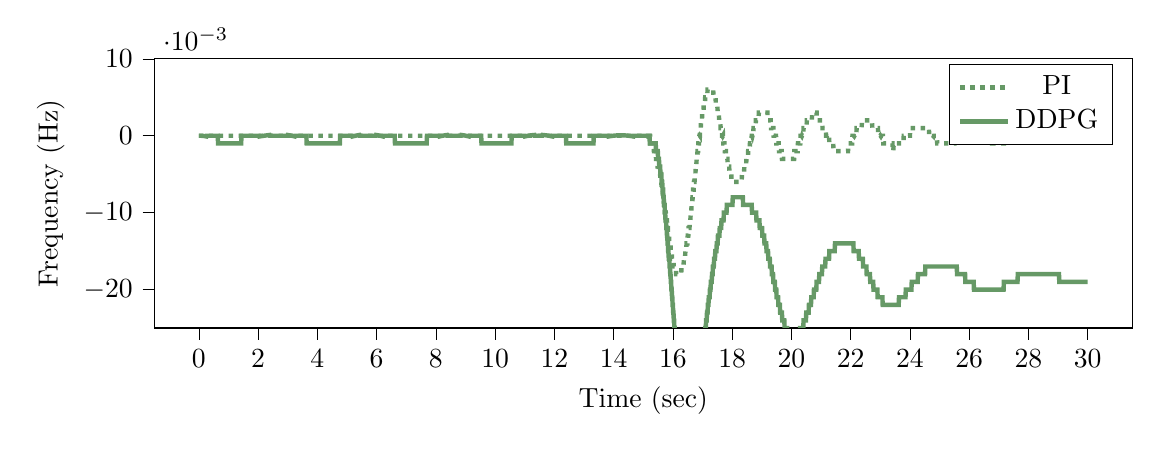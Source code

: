 % This file was created by tikzplotlib v0.9.1.
\begin{tikzpicture}

\definecolor{color0}{rgb}{0.122,0.467,0.706}
\definecolor{color1}{rgb}{1,0.498,0.055}

\begin{axis}[
compat=newest,
tick align=outside,
tick pos=left,
x grid style={white!69.02!black},
xmin=-1.5, xmax=31.5,
xtick style={color=black},
y grid style={white!69.02!black},
ymin=-0.025, ymax=0.01,
ytick style={color=black},
%yticklabel style={
%        /pgf/number format/.cd,
%        	fixed,
%        	fixed zerofill,
%         	precision=3,
%        /tikz/.cd
%},
scaled y ticks=true,
scaled y ticks=base 10:3,
width=14cm,
height=5cm,
xlabel=Time (sec),
ylabel=Frequency (Hz)
%y label style={at={(-0.2,0.5)}}
]

\addplot [ultra thick, green!20!gray, dotted]
table {%
0 0
0.01 0
0.02 0
0.03 0
0.04 0
0.05 0
0.06 0
0.07 0
0.08 0
0.09 0
0.1 0
0.11 0
0.12 0
0.13 0
0.14 0
0.15 0
0.16 0
0.17 0
0.18 0
0.19 0
0.2 0
0.21 0
0.22 0
0.23 0
0.24 0
0.25 0
0.26 0
0.27 0
0.28 0
0.29 0
0.3 0
0.31 0
0.32 0
0.33 0
0.34 0
0.35 0
0.36 0
0.37 0
0.38 0
0.39 0
0.4 0
0.41 0
0.42 0
0.43 0
0.44 0
0.45 0
0.46 0
0.47 0
0.48 0
0.49 0
0.5 0
0.51 0
0.52 0
0.53 0
0.54 0
0.55 0
0.56 0
0.57 0
0.58 0
0.59 0
0.6 0
0.61 0
0.62 0
0.63 0
0.64 0
0.65 0
0.66 0
0.67 0
0.68 0
0.69 0
0.7 0
0.71 0
0.72 0
0.73 0
0.74 0
0.75 0
0.76 0
0.77 0
0.78 0
0.79 0
0.8 0
0.81 0
0.82 0
0.83 0
0.84 0
0.85 0
0.86 0
0.87 0
0.88 0
0.89 0
0.9 0
0.91 0
0.92 0
0.93 0
0.94 0
0.95 0
0.96 0
0.97 0
0.98 0
0.99 0
1 0
1.01 0
1.02 0
1.03 0
1.04 0
1.05 0
1.06 0
1.07 0
1.08 0
1.09 0
1.1 0
1.11 0
1.12 0
1.13 0
1.14 0
1.15 0
1.16 0
1.17 0
1.18 0
1.19 0
1.2 0
1.21 0
1.22 0
1.23 0
1.24 0
1.25 0
1.26 0
1.27 0
1.28 0
1.29 0
1.3 0
1.31 0
1.32 0
1.33 0
1.34 0
1.35 0
1.36 0
1.37 0
1.38 0
1.39 0
1.4 0
1.41 0
1.42 0
1.43 0
1.44 0
1.45 0
1.46 0
1.47 0
1.48 0
1.49 0
1.5 0
1.51 0
1.52 0
1.53 0
1.54 0
1.55 0
1.56 0
1.57 0
1.58 0
1.59 0
1.6 0
1.61 0
1.62 0
1.63 0
1.64 0
1.65 0
1.66 0
1.67 0
1.68 0
1.69 0
1.7 0
1.71 0
1.72 0
1.73 0
1.74 0
1.75 0
1.76 0
1.77 0
1.78 0
1.79 0
1.8 0
1.81 0
1.82 0
1.83 0
1.84 0
1.85 0
1.86 0
1.87 0
1.88 0
1.89 0
1.9 0
1.91 0
1.92 0
1.93 0
1.94 0
1.95 0
1.96 0
1.97 0
1.98 0
1.99 0
2 0
2.01 0
2.02 0
2.03 0
2.04 0
2.05 0
2.06 0
2.07 0
2.08 0
2.09 0
2.1 0
2.11 0
2.12 0
2.13 0
2.14 0
2.15 0
2.16 0
2.17 0
2.18 0
2.19 0
2.2 0
2.21 0
2.22 0
2.23 0
2.24 0
2.25 0
2.26 0
2.27 0
2.28 0
2.29 0
2.3 0
2.31 0
2.32 0
2.33 0
2.34 0
2.35 0
2.36 0
2.37 0
2.38 0
2.39 0
2.4 0
2.41 0
2.42 0
2.43 0
2.44 0
2.45 0
2.46 0
2.47 0
2.48 0
2.49 0
2.5 0
2.51 0
2.52 0
2.53 0
2.54 0
2.55 0
2.56 0
2.57 0
2.58 0
2.59 0
2.6 0
2.61 0
2.62 0
2.63 0
2.64 0
2.65 0
2.66 0
2.67 0
2.68 0
2.69 0
2.7 0
2.71 0
2.72 0
2.73 0
2.74 0
2.75 0
2.76 0
2.77 0
2.78 0
2.79 0
2.8 0
2.81 0
2.82 0
2.83 0
2.84 0
2.85 0
2.86 0
2.87 0
2.88 0
2.89 0
2.9 0
2.91 0
2.92 0
2.93 0
2.94 0
2.95 0
2.96 0
2.97 0
2.98 0
2.99 0
3.0 0
3.01 0
3.02 0
3.03 0
3.04 0
3.05 0
3.06 0
3.07 0
3.08 0
3.09 0
3.1 0
3.11 0
3.12 0
3.13 0
3.14 0
3.15 0
3.16 0
3.17 0
3.18 0
3.19 0
3.2 0
3.21 0
3.22 0
3.23 0
3.24 0
3.25 0
3.26 0
3.27 0
3.28 0
3.29 0
3.3 0
3.31 0
3.32 0
3.33 0
3.34 0
3.35 0
3.36 0
3.37 0
3.38 0
3.39 0
3.4 0
3.41 0
3.42 0
3.43 0
3.44 0
3.45 0
3.46 0
3.47 0
3.48 0
3.49 0
3.5 0
3.51 0
3.52 0
3.53 0
3.54 0
3.55 0
3.56 0
3.57 0
3.58 0
3.59 0
3.6 0
3.61 0
3.62 0
3.63 0
3.64 0
3.65 0
3.66 0
3.67 0
3.68 0
3.69 0
3.7 0
3.71 0
3.72 0
3.73 0
3.74 0
3.75 0
3.76 0
3.77 0
3.78 0
3.79 0
3.8 0
3.81 0
3.82 0
3.83 0
3.84 0
3.85 0
3.86 0
3.87 0
3.88 0
3.89 0
3.9 0
3.91 0
3.92 0
3.93 0
3.94 0
3.95 0
3.96 0
3.97 0
3.98 0
3.99 0
4.0 0
4.01 0
4.02 0
4.03 0
4.04 0
4.05 0
4.06 0
4.07 0
4.08 0
4.09 0
4.1 0
4.11 0
4.12 0
4.13 0
4.14 0
4.15 0
4.16 0
4.17 0
4.18 0
4.19 0
4.2 0
4.21 0
4.22 0
4.23 0
4.24 0
4.25 0
4.26 0
4.27 0
4.28 0
4.29 0
4.3 0
4.31 0
4.32 0
4.33 0
4.34 0
4.35 0
4.36 0
4.37 0
4.38 0
4.39 0
4.4 0
4.41 0
4.42 0
4.43 0
4.44 0
4.45 0
4.46 0
4.47 0
4.48 0
4.49 0
4.5 0
4.51 0
4.52 0
4.53 0
4.54 0
4.55 0
4.56 0
4.57 0
4.58 0
4.59 0
4.6 0
4.61 0
4.62 0
4.63 0
4.64 0
4.65 0
4.66 0
4.67 0
4.68 0
4.69 0
4.7 0
4.71 0
4.72 0
4.73 0
4.74 0
4.75 0
4.76 0
4.77 0
4.78 0
4.79 0
4.8 0
4.81 0
4.82 0
4.83 0
4.84 0
4.85 0
4.86 0
4.87 0
4.88 0
4.89 0
4.9 0
4.91 0
4.92 0
4.93 0
4.94 0
4.95 0
4.96 0
4.97 0
4.98 0
4.99 0
5.0 0
5.01 0
5.02 0
5.03 0
5.04 0
5.05 0
5.06 0
5.07 0
5.08 0
5.09 0
5.1 0
5.11 0
5.12 0
5.13 0
5.14 0
5.15 0
5.16 0
5.17 0
5.18 0
5.19 0
5.2 0
5.21 0
5.22 0
5.23 0
5.24 0
5.25 0
5.26 0
5.27 0
5.28 0
5.29 0
5.3 0
5.31 0
5.32 0
5.33 0
5.34 0
5.35 0
5.36 0
5.37 0
5.38 0
5.39 0
5.4 0
5.41 0
5.42 0
5.43 0
5.44 0
5.45 0
5.46 0
5.47 0
5.48 0
5.49 0
5.5 0
5.51 0
5.52 0
5.53 0
5.54 0
5.55 0
5.56 0
5.57 0
5.58 0
5.59 0
5.6 0
5.61 0
5.62 0
5.63 0
5.64 0
5.65 0
5.66 0
5.67 0
5.68 0
5.69 0
5.7 0
5.71 0
5.72 0
5.73 0
5.74 0
5.75 0
5.76 0
5.77 0
5.78 0
5.79 0
5.8 0
5.81 0
5.82 0
5.83 0
5.84 0
5.85 0
5.86 0
5.87 0
5.88 0
5.89 0
5.9 0
5.91 0
5.92 0
5.93 0
5.94 0
5.95 0
5.96 0
5.97 0
5.98 0
5.99 0
6.0 0
6.01 0
6.02 0
6.03 0
6.04 0
6.05 0
6.06 0
6.07 0
6.08 0
6.09 0
6.1 0
6.11 0
6.12 0
6.13 0
6.14 0
6.15 0
6.16 0
6.17 0
6.18 0
6.19 0
6.2 0
6.21 0
6.22 0
6.23 0
6.24 0
6.25 0
6.26 0
6.27 0
6.28 0
6.29 0
6.3 0
6.31 0
6.32 0
6.33 0
6.34 0
6.35 0
6.36 0
6.37 0
6.38 0
6.39 0
6.4 0
6.41 0
6.42 0
6.43 0
6.44 0
6.45 0
6.46 0
6.47 0
6.48 0
6.49 0
6.5 0
6.51 0
6.52 0
6.53 0
6.54 0
6.55 0
6.56 0
6.57 0
6.58 0
6.59 0
6.6 0
6.61 0
6.62 0
6.63 0
6.64 0
6.65 0
6.66 0
6.67 0
6.68 0
6.69 0
6.7 0
6.71 0
6.72 0
6.73 0
6.74 0
6.75 0
6.76 0
6.77 0
6.78 0
6.79 0
6.8 0
6.81 0
6.82 0
6.83 0
6.84 0
6.85 0
6.86 0
6.87 0
6.88 0
6.89 0
6.9 0
6.91 0
6.92 0
6.93 0
6.94 0
6.95 0
6.96 0
6.97 0
6.98 0
6.99 0
7.0 0
7.01 0
7.02 0
7.03 0
7.04 0
7.05 0
7.06 0
7.07 0
7.08 0
7.09 0
7.1 0
7.11 0
7.12 0
7.13 0
7.14 0
7.15 0
7.16 0
7.17 0
7.18 0
7.19 0
7.2 0
7.21 0
7.22 0
7.23 0
7.24 0
7.25 0
7.26 0
7.27 0
7.28 0
7.29 0
7.3 0
7.31 0
7.32 0
7.33 0
7.34 0
7.35 0
7.36 0
7.37 0
7.38 0
7.39 0
7.4 0
7.41 0
7.42 0
7.43 0
7.44 0
7.45 0
7.46 0
7.47 0
7.48 0
7.49 0
7.5 0
7.51 0
7.52 0
7.53 0
7.54 0
7.55 0
7.56 0
7.57 0
7.58 0
7.59 0
7.6 0
7.61 0
7.62 0
7.63 0
7.64 0
7.65 0
7.66 0
7.67 0
7.68 0
7.69 0
7.7 0
7.71 0
7.72 0
7.73 0
7.74 0
7.75 0
7.76 0
7.77 0
7.78 0
7.79 0
7.8 0
7.81 0
7.82 0
7.83 0
7.84 0
7.85 0
7.86 0
7.87 0
7.88 0
7.89 0
7.9 0
7.91 0
7.92 0
7.93 0
7.94 0
7.95 0
7.96 0
7.97 0
7.98 0
7.99 0
8.0 0
8.01 0
8.02 0
8.03 0
8.04 0
8.05 0
8.06 0
8.07 0
8.08 0
8.09 0
8.1 0
8.11 0
8.12 0
8.13 0
8.14 0
8.15 0
8.16 0
8.17 0
8.18 0
8.19 0
8.2 0
8.21 0
8.22 0
8.23 0
8.24 0
8.25 0
8.26 0
8.27 0
8.28 0
8.29 0
8.3 0
8.31 0
8.32 0
8.33 0
8.34 0
8.35 0
8.36 0
8.37 0
8.38 0
8.39 0
8.4 0
8.41 0
8.42 0
8.43 0
8.44 0
8.45 0
8.46 0
8.47 0
8.48 0
8.49 0
8.5 0
8.51 0
8.52 0
8.53 0
8.54 0
8.55 0
8.56 0
8.57 0
8.58 0
8.59 0
8.6 0
8.61 0
8.62 0
8.63 0
8.64 0
8.65 0
8.66 0
8.67 0
8.68 0
8.69 0
8.7 0
8.71 0
8.72 0
8.73 0
8.74 0
8.75 0
8.76 0
8.77 0
8.78 0
8.79 0
8.8 0
8.81 0
8.82 0
8.83 0
8.84 0
8.85 0
8.86 0
8.87 0
8.88 0
8.89 0
8.9 0
8.91 0
8.92 0
8.93 0
8.94 0
8.95 0
8.96 0
8.97 0
8.98 0
8.99 0
9.0 0
9.01 0
9.02 0
9.03 0
9.04 0
9.05 0
9.06 0
9.07 0
9.08 0
9.09 0
9.1 0
9.11 0
9.12 0
9.13 0
9.14 0
9.15 0
9.16 0
9.17 0
9.18 0
9.19 0
9.2 0
9.21 0
9.22 0
9.23 0
9.24 0
9.25 0
9.26 0
9.27 0
9.28 0
9.29 0
9.3 0
9.31 0
9.32 0
9.33 0
9.34 0
9.35 0
9.36 0
9.37 0
9.38 0
9.39 0
9.4 0
9.41 0
9.42 0
9.43 0
9.44 0
9.45 0
9.46 0
9.47 0
9.48 0
9.49 0
9.5 0
9.51 0
9.52 0
9.53 0
9.54 0
9.55 0
9.56 0
9.57 0
9.58 0
9.59 0
9.6 0
9.61 0
9.62 0
9.63 0
9.64 0
9.65 0
9.66 0
9.67 0
9.68 0
9.69 0
9.7 0
9.71 0
9.72 0
9.73 0
9.74 0
9.75 0
9.76 0
9.77 0
9.78 0
9.79 0
9.8 0
9.81 0
9.82 0
9.83 0
9.84 0
9.85 0
9.86 0
9.87 0
9.88 0
9.89 0
9.9 0
9.91 0
9.92 0
9.93 0
9.94 0
9.95 0
9.96 0
9.97 0
9.98 0
9.99 0
10.0 0
10.01 0
10.02 0
10.03 0
10.04 0
10.05 0
10.06 0
10.07 0
10.08 0
10.09 0
10.1 0
10.11 0
10.12 0
10.13 0
10.14 0
10.15 0
10.16 0
10.17 0
10.18 0
10.19 0
10.2 0
10.21 0
10.22 0
10.23 0
10.24 0
10.25 0
10.26 0
10.27 0
10.28 0
10.29 0
10.3 0
10.31 0
10.32 0
10.33 0
10.34 0
10.35 0
10.36 0
10.37 0
10.38 0
10.39 0
10.4 0
10.41 0
10.42 0
10.43 0
10.44 0
10.45 0
10.46 0
10.47 0
10.48 0
10.49 0
10.5 0
10.51 0
10.52 0
10.53 0
10.54 0
10.55 0
10.56 0
10.57 0
10.58 0
10.59 0
10.6 0
10.61 0
10.62 0
10.63 0
10.64 0
10.65 0
10.66 0
10.67 0
10.68 0
10.69 0
10.7 0
10.71 0
10.72 0
10.73 0
10.74 0
10.75 0
10.76 0
10.77 0
10.78 0
10.79 0
10.8 0
10.81 0
10.82 0
10.83 0
10.84 0
10.85 0
10.86 0
10.87 0
10.88 0
10.89 0
10.9 0
10.91 0
10.92 0
10.93 0
10.94 0
10.95 0
10.96 0
10.97 0
10.98 0
10.99 0
11.0 0
11.01 0
11.02 0
11.03 0
11.04 0
11.05 0
11.06 0
11.07 0
11.08 0
11.09 0
11.1 0
11.11 0
11.12 0
11.13 0
11.14 0
11.15 0
11.16 0
11.17 0
11.18 0
11.19 0
11.2 0
11.21 0
11.22 0
11.23 0
11.24 0
11.25 0
11.26 0
11.27 0
11.28 0
11.29 0
11.3 0
11.31 0
11.32 0
11.33 0
11.34 0
11.35 0
11.36 0
11.37 0
11.38 0
11.39 0
11.4 0
11.41 0
11.42 0
11.43 0
11.44 0
11.45 0
11.46 0
11.47 0
11.48 0
11.49 0
11.5 0
11.51 0
11.52 0
11.53 0
11.54 0
11.55 0
11.56 0
11.57 0
11.58 0
11.59 0
11.6 0
11.61 0
11.62 0
11.63 0
11.64 0
11.65 0
11.66 0
11.67 0
11.68 0
11.69 0
11.7 0
11.71 0
11.72 0
11.73 0
11.74 0
11.75 0
11.76 0
11.77 0
11.78 0
11.79 0
11.8 0
11.81 0
11.82 0
11.83 0
11.84 0
11.85 0
11.86 0
11.87 0
11.88 0
11.89 0
11.9 0
11.91 0
11.92 0
11.93 0
11.94 0
11.95 0
11.96 0
11.97 0
11.98 0
11.99 0
12.0 0
12.01 0
12.02 0
12.03 0
12.04 0
12.05 0
12.06 0
12.07 0
12.08 0
12.09 0
12.1 0
12.11 0
12.12 0
12.13 0
12.14 0
12.15 0
12.16 0
12.17 0
12.18 0
12.19 0
12.2 0
12.21 0
12.22 0
12.23 0
12.24 0
12.25 0
12.26 0
12.27 0
12.28 0
12.29 0
12.3 0
12.31 0
12.32 0
12.33 0
12.34 0
12.35 0
12.36 0
12.37 0
12.38 0
12.39 0
12.4 0
12.41 0
12.42 0
12.43 0
12.44 0
12.45 0
12.46 0
12.47 0
12.48 0
12.49 0
12.5 0
12.51 0
12.52 0
12.53 0
12.54 0
12.55 0
12.56 0
12.57 0
12.58 0
12.59 0
12.6 0
12.61 0
12.62 0
12.63 0
12.64 0
12.65 0
12.66 0
12.67 0
12.68 0
12.69 0
12.7 0
12.71 0
12.72 0
12.73 0
12.74 0
12.75 0
12.76 0
12.77 0
12.78 0
12.79 0
12.8 0
12.81 0
12.82 0
12.83 0
12.84 0
12.85 0
12.86 0
12.87 0
12.88 0
12.89 0
12.9 0
12.91 0
12.92 0
12.93 0
12.94 0
12.95 0
12.96 0
12.97 0
12.98 0
12.99 0
13.0 0
13.01 0
13.02 0
13.03 0
13.04 0
13.05 0
13.06 0
13.07 0
13.08 0
13.09 0
13.1 0
13.11 0
13.12 0
13.13 0
13.14 0
13.15 0
13.16 0
13.17 0
13.18 0
13.19 0
13.2 0
13.21 0
13.22 0
13.23 0
13.24 0
13.25 0
13.26 0
13.27 0
13.28 0
13.29 0
13.3 0
13.31 0
13.32 0
13.33 0
13.34 0
13.35 0
13.36 0
13.37 0
13.38 0
13.39 0
13.4 0
13.41 0
13.42 0
13.43 0
13.44 0
13.45 0
13.46 0
13.47 0
13.48 0
13.49 0
13.5 0
13.51 0
13.52 0
13.53 0
13.54 0
13.55 0
13.56 0
13.57 0
13.58 0
13.59 0
13.6 0
13.61 0
13.62 0
13.63 0
13.64 0
13.65 0
13.66 0
13.67 0
13.68 0
13.69 0
13.7 0
13.71 0
13.72 0
13.73 0
13.74 0
13.75 0
13.76 0
13.77 0
13.78 0
13.79 0
13.8 0
13.81 0
13.82 0
13.83 0
13.84 0
13.85 0
13.86 0
13.87 0
13.88 0
13.89 0
13.9 0
13.91 0
13.92 0
13.93 0
13.94 0
13.95 0
13.96 0
13.97 0
13.98 0
13.99 0
14.0 0
14.01 0
14.02 0
14.03 0
14.04 0
14.05 0
14.06 0
14.07 0
14.08 0
14.09 0
14.1 0
14.11 0
14.12 0
14.13 0
14.14 0
14.15 0
14.16 0
14.17 0
14.18 0
14.19 0
14.2 0
14.21 0
14.22 0
14.23 0
14.24 0
14.25 0
14.26 0
14.27 0
14.28 0
14.29 0
14.3 0
14.31 0
14.32 0
14.33 0
14.34 0
14.35 0
14.36 0
14.37 0
14.38 0
14.39 0
14.4 0
14.41 0
14.42 0
14.43 0
14.44 0
14.45 0
14.46 0
14.47 0
14.48 0
14.49 0
14.5 0
14.51 0
14.52 0
14.53 0
14.54 0
14.55 0
14.56 0
14.57 0
14.58 0
14.59 0
14.6 0
14.61 0
14.62 0
14.63 0
14.64 0
14.65 0
14.66 0
14.67 0
14.68 0
14.69 0
14.7 0
14.71 0
14.72 0
14.73 0
14.74 0
14.75 0
14.76 0
14.77 0
14.78 0
14.79 0
14.8 0
14.81 0
14.82 0
14.83 0
14.84 0
14.85 0
14.86 0
14.87 0
14.88 0
14.89 0
14.9 0
14.91 0
14.92 0
14.93 0
14.94 0
14.95 0
14.96 0
14.97 0
14.98 0
14.99 0
15.0 0
15.01 -3.769e-08
15.02 -3.035e-07
15.03 -1.022e-06
15.04 -2.417e-06
15.05 -4.713e-06
15.06 -8.134e-06
15.07 -1.29e-05
15.08 -1.923e-05
15.09 -2.735e-05
15.1 -3.747e-05
15.11 -4.979e-05
15.12 -6.454e-05
15.13 -8.192e-05
15.14 -0.0
15.15 -0.0
15.16 -0.0
15.17 -0.0
15.18 -0.0
15.19 -0.0
15.2 -0.0
15.21 -0.0
15.22 -0.0
15.23 -0.0
15.24 -0.001
15.25 -0.001
15.26 -0.001
15.27 -0.001
15.28 -0.001
15.29 -0.001
15.3 -0.001
15.31 -0.001
15.32 -0.001
15.33 -0.001
15.34 -0.001
15.35 -0.001
15.36 -0.002
15.37 -0.002
15.38 -0.002
15.39 -0.002
15.4 -0.002
15.41 -0.002
15.42 -0.002
15.43 -0.003
15.44 -0.003
15.45 -0.003
15.46 -0.003
15.47 -0.003
15.48 -0.004
15.49 -0.004
15.5 -0.004
15.51 -0.004
15.52 -0.004
15.53 -0.005
15.54 -0.005
15.55 -0.005
15.56 -0.005
15.57 -0.005
15.58 -0.006
15.59 -0.006
15.6 -0.006
15.61 -0.006
15.62 -0.007
15.63 -0.007
15.64 -0.007
15.65 -0.007
15.66 -0.008
15.67 -0.008
15.68 -0.008
15.69 -0.008
15.7 -0.009
15.71 -0.009
15.72 -0.009
15.73 -0.01
15.74 -0.01
15.75 -0.01
15.76 -0.01
15.77 -0.011
15.78 -0.011
15.79 -0.011
15.8 -0.011
15.81 -0.012
15.82 -0.012
15.83 -0.012
15.84 -0.013
15.85 -0.013
15.86 -0.013
15.87 -0.013
15.88 -0.014
15.89 -0.014
15.9 -0.014
15.91 -0.014
15.92 -0.014
15.93 -0.015
15.94 -0.015
15.95 -0.015
15.96 -0.015
15.97 -0.016
15.98 -0.016
15.99 -0.016
16.0 -0.016
16.01 -0.016
16.02 -0.016
16.03 -0.017
16.04 -0.017
16.05 -0.017
16.06 -0.017
16.07 -0.017
16.08 -0.017
16.09 -0.017
16.1 -0.017
16.11 -0.018
16.12 -0.018
16.13 -0.018
16.14 -0.018
16.15 -0.018
16.16 -0.018
16.17 -0.018
16.18 -0.018
16.19 -0.018
16.2 -0.018
16.21 -0.018
16.22 -0.018
16.23 -0.018
16.24 -0.018
16.25 -0.018
16.26 -0.018
16.27 -0.018
16.28 -0.018
16.29 -0.017
16.3 -0.017
16.31 -0.017
16.32 -0.017
16.33 -0.017
16.34 -0.017
16.35 -0.017
16.36 -0.017
16.37 -0.016
16.38 -0.016
16.39 -0.016
16.4 -0.016
16.41 -0.016
16.42 -0.015
16.43 -0.015
16.44 -0.015
16.45 -0.015
16.46 -0.014
16.47 -0.014
16.48 -0.014
16.49 -0.014
16.5 -0.013
16.51 -0.013
16.52 -0.013
16.53 -0.012
16.54 -0.012
16.55 -0.012
16.56 -0.012
16.57 -0.011
16.58 -0.011
16.59 -0.011
16.6 -0.01
16.61 -0.01
16.62 -0.01
16.63 -0.009
16.64 -0.009
16.65 -0.009
16.66 -0.008
16.67 -0.008
16.68 -0.007
16.69 -0.007
16.7 -0.007
16.71 -0.006
16.72 -0.006
16.73 -0.006
16.74 -0.005
16.75 -0.005
16.76 -0.005
16.77 -0.004
16.78 -0.004
16.79 -0.004
16.8 -0.003
16.81 -0.003
16.82 -0.003
16.83 -0.002
16.84 -0.002
16.85 -0.002
16.86 -0.001
16.87 -0.001
16.88 -0.001
16.89 -0.0
16.9 5.663e-05
16.91 0.0
16.92 0.001
16.93 0.001
16.94 0.001
16.95 0.002
16.96 0.002
16.97 0.002
16.98 0.002
16.99 0.003
17.0 0.003
17.01 0.003
17.02 0.003
17.03 0.003
17.04 0.004
17.05 0.004
17.06 0.004
17.07 0.004
17.08 0.004
17.09 0.005
17.1 0.005
17.11 0.005
17.12 0.005
17.13 0.005
17.14 0.005
17.15 0.005
17.16 0.005
17.17 0.006
17.18 0.006
17.19 0.006
17.2 0.006
17.21 0.006
17.22 0.006
17.23 0.006
17.24 0.006
17.25 0.006
17.26 0.006
17.27 0.006
17.28 0.006
17.29 0.006
17.3 0.006
17.31 0.006
17.32 0.006
17.33 0.006
17.34 0.006
17.35 0.006
17.36 0.006
17.37 0.005
17.38 0.005
17.39 0.005
17.4 0.005
17.41 0.005
17.42 0.005
17.43 0.005
17.44 0.005
17.45 0.004
17.46 0.004
17.47 0.004
17.48 0.004
17.49 0.004
17.5 0.004
17.51 0.003
17.52 0.003
17.53 0.003
17.54 0.003
17.55 0.003
17.56 0.002
17.57 0.002
17.58 0.002
17.59 0.002
17.6 0.002
17.61 0.001
17.62 0.001
17.63 0.001
17.64 0.001
17.65 0.001
17.66 0.0
17.67 0.0
17.68 -7.181e-05
17.69 -0.0
17.7 -0.001
17.71 -0.001
17.72 -0.001
17.73 -0.001
17.74 -0.001
17.75 -0.002
17.76 -0.002
17.77 -0.002
17.78 -0.002
17.79 -0.002
17.8 -0.003
17.81 -0.003
17.82 -0.003
17.83 -0.003
17.84 -0.003
17.85 -0.004
17.86 -0.004
17.87 -0.004
17.88 -0.004
17.89 -0.004
17.9 -0.004
17.91 -0.005
17.92 -0.005
17.93 -0.005
17.94 -0.005
17.95 -0.005
17.96 -0.005
17.97 -0.005
17.98 -0.006
17.99 -0.006
18 -0.006
18.01 -0.006
18.02 -0.006
18.03 -0.006
18.04 -0.006
18.05 -0.006
18.06 -0.006
18.07 -0.006
18.08 -0.006
18.09 -0.006
18.1 -0.006
18.11 -0.006
18.12 -0.006
18.13 -0.006
18.14 -0.006
18.15 -0.006
18.16 -0.006
18.17 -0.006
18.18 -0.006
18.19 -0.006
18.2 -0.006
18.21 -0.006
18.22 -0.006
18.23 -0.006
18.24 -0.006
18.25 -0.006
18.26 -0.006
18.27 -0.006
18.28 -0.006
18.29 -0.006
18.3 -0.006
18.31 -0.006
18.32 -0.006
18.33 -0.005
18.34 -0.005
18.35 -0.005
18.36 -0.005
18.37 -0.005
18.38 -0.005
18.39 -0.005
18.4 -0.005
18.41 -0.004
18.42 -0.004
18.43 -0.004
18.44 -0.004
18.45 -0.004
18.46 -0.004
18.47 -0.004
18.48 -0.003
18.49 -0.003
18.5 -0.003
18.51 -0.003
18.52 -0.003
18.53 -0.003
18.54 -0.002
18.55 -0.002
18.56 -0.002
18.57 -0.002
18.58 -0.002
18.59 -0.002
18.6 -0.001
18.61 -0.001
18.62 -0.001
18.63 -0.001
18.64 -0.001
18.65 -0.001
18.66 -0.0
18.67 -0.0
18.68 -9.871e-05
18.69 5.541e-05
18.7 0.0
18.71 0.0
18.72 0.001
18.73 0.001
18.74 0.001
18.75 0.001
18.76 0.001
18.77 0.001
18.78 0.001
18.79 0.001
18.8 0.002
18.81 0.002
18.82 0.002
18.83 0.002
18.84 0.002
18.85 0.002
18.86 0.002
18.87 0.002
18.88 0.002
18.89 0.002
18.9 0.003
18.91 0.003
18.92 0.003
18.93 0.003
18.94 0.003
18.95 0.003
18.96 0.003
18.97 0.003
18.98 0.003
18.99 0.003
19.0 0.003
19.01 0.003
19.02 0.003
19.03 0.003
19.04 0.003
19.05 0.003
19.06 0.003
19.07 0.003
19.08 0.003
19.09 0.003
19.1 0.003
19.11 0.003
19.12 0.003
19.13 0.003
19.14 0.003
19.15 0.003
19.16 0.003
19.17 0.003
19.18 0.003
19.19 0.003
19.2 0.002
19.21 0.002
19.22 0.002
19.23 0.002
19.24 0.002
19.25 0.002
19.26 0.002
19.27 0.002
19.28 0.002
19.29 0.002
19.3 0.002
19.31 0.001
19.32 0.001
19.33 0.001
19.34 0.001
19.35 0.001
19.36 0.001
19.37 0.001
19.38 0.001
19.39 0.001
19.4 0.0
19.41 0.0
19.42 0.0
19.43 0.0
19.44 8.296e-06
19.45 -0.0
19.46 -0.0
19.47 -0.0
19.48 -0.0
19.49 -0.001
19.5 -0.001
19.51 -0.001
19.52 -0.001
19.53 -0.001
19.54 -0.001
19.55 -0.001
19.56 -0.001
19.57 -0.001
19.58 -0.002
19.59 -0.002
19.6 -0.002
19.61 -0.002
19.62 -0.002
19.63 -0.002
19.64 -0.002
19.65 -0.002
19.66 -0.002
19.67 -0.002
19.68 -0.003
19.69 -0.003
19.7 -0.003
19.71 -0.003
19.72 -0.003
19.73 -0.003
19.74 -0.003
19.75 -0.003
19.76 -0.003
19.77 -0.003
19.78 -0.003
19.79 -0.003
19.8 -0.003
19.81 -0.003
19.82 -0.003
19.83 -0.003
19.84 -0.003
19.85 -0.003
19.86 -0.003
19.87 -0.003
19.88 -0.003
19.89 -0.003
19.9 -0.003
19.91 -0.003
19.92 -0.003
19.93 -0.003
19.94 -0.003
19.95 -0.003
19.96 -0.003
19.97 -0.003
19.98 -0.003
19.99 -0.003
20.0 -0.003
20.01 -0.003
20.02 -0.003
20.03 -0.003
20.04 -0.003
20.05 -0.003
20.06 -0.003
20.07 -0.003
20.08 -0.003
20.09 -0.003
20.1 -0.002
20.11 -0.002
20.12 -0.002
20.13 -0.002
20.14 -0.002
20.15 -0.002
20.16 -0.002
20.17 -0.002
20.18 -0.002
20.19 -0.002
20.2 -0.002
20.21 -0.002
20.22 -0.001
20.23 -0.001
20.24 -0.001
20.25 -0.001
20.26 -0.001
20.27 -0.001
20.28 -0.001
20.29 -0.001
20.3 -0.001
20.31 -0.0
20.32 -0.0
20.33 -0.0
20.34 -0.0
20.35 -5.32e-05
20.36 5.146e-05
20.37 0.0
20.38 0.0
20.39 0.0
20.4 0.0
20.41 0.001
20.42 0.001
20.43 0.001
20.44 0.001
20.45 0.001
20.46 0.001
20.47 0.001
20.48 0.001
20.49 0.001
20.5 0.001
20.51 0.001
20.52 0.002
20.53 0.002
20.54 0.002
20.55 0.002
20.56 0.002
20.57 0.002
20.58 0.002
20.59 0.002
20.6 0.002
20.61 0.002
20.62 0.002
20.63 0.002
20.64 0.002
20.65 0.002
20.66 0.002
20.67 0.002
20.68 0.002
20.69 0.002
20.7 0.003
20.71 0.003
20.72 0.003
20.73 0.003
20.74 0.003
20.75 0.003
20.76 0.003
20.77 0.003
20.78 0.003
20.79 0.003
20.8 0.003
20.81 0.003
20.82 0.003
20.83 0.003
20.84 0.003
20.85 0.003
20.86 0.002
20.87 0.002
20.88 0.002
20.89 0.002
20.9 0.002
20.91 0.002
20.92 0.002
20.93 0.002
20.94 0.002
20.95 0.002
20.96 0.002
20.97 0.002
20.98 0.002
20.99 0.002
21.0 0.002
21.01 0.002
21.02 0.002
21.03 0.002
21.04 0.002
21.05 0.001
21.06 0.001
21.07 0.001
21.08 0.001
21.09 0.001
21.1 0.001
21.11 0.001
21.12 0.001
21.13 0.001
21.14 0.001
21.15 0.001
21.16 0.001
21.17 0.0
21.18 0.0
21.19 0.0
21.2 0.0
21.21 9.389e-05
21.22 6.079e-06
21.23 -8.148e-05
21.24 -0.0
21.25 -0.0
21.26 -0.0
21.27 -0.0
21.28 -0.001
21.29 -0.001
21.3 -0.001
21.31 -0.001
21.32 -0.001
21.33 -0.001
21.34 -0.001
21.35 -0.001
21.36 -0.001
21.37 -0.001
21.38 -0.001
21.39 -0.001
21.4 -0.001
21.41 -0.001
21.42 -0.002
21.43 -0.002
21.44 -0.002
21.45 -0.002
21.46 -0.002
21.47 -0.002
21.48 -0.002
21.49 -0.002
21.5 -0.002
21.51 -0.002
21.52 -0.002
21.53 -0.002
21.54 -0.002
21.55 -0.002
21.56 -0.002
21.57 -0.002
21.58 -0.002
21.59 -0.002
21.6 -0.002
21.61 -0.002
21.62 -0.002
21.63 -0.002
21.64 -0.002
21.65 -0.002
21.66 -0.002
21.67 -0.002
21.68 -0.002
21.69 -0.002
21.7 -0.002
21.71 -0.002
21.72 -0.002
21.73 -0.002
21.74 -0.002
21.75 -0.002
21.76 -0.002
21.77 -0.002
21.78 -0.002
21.79 -0.002
21.8 -0.002
21.81 -0.002
21.82 -0.002
21.83 -0.002
21.84 -0.002
21.85 -0.002
21.86 -0.002
21.87 -0.002
21.88 -0.002
21.89 -0.002
21.9 -0.002
21.91 -0.002
21.92 -0.001
21.93 -0.001
21.94 -0.001
21.95 -0.001
21.96 -0.001
21.97 -0.001
21.98 -0.001
21.99 -0.001
22.0 -0.001
22.01 -0.001
22.02 -0.001
22.03 -0.001
22.04 -0.001
22.05 -0.001
22.06 -0.0
22.07 -0.0
22.08 -0.0
22.09 -0.0
22.1 -0.0
22.11 -0.0
22.12 -4.991e-05
22.13 2.285e-05
22.14 9.521e-05
22.15 0.0
22.16 0.0
22.17 0.0
22.18 0.0
22.19 0.0
22.2 0.001
22.21 0.001
22.22 0.001
22.23 0.001
22.24 0.001
22.25 0.001
22.26 0.001
22.27 0.001
22.28 0.001
22.29 0.001
22.3 0.001
22.31 0.001
22.32 0.001
22.33 0.001
22.34 0.001
22.35 0.001
22.36 0.001
22.37 0.001
22.38 0.002
22.39 0.002
22.4 0.002
22.41 0.002
22.42 0.002
22.43 0.002
22.44 0.002
22.45 0.002
22.46 0.002
22.47 0.002
22.48 0.002
22.49 0.002
22.5 0.002
22.51 0.002
22.52 0.002
22.53 0.002
22.54 0.002
22.55 0.002
22.56 0.002
22.57 0.002
22.58 0.002
22.59 0.002
22.6 0.002
22.61 0.002
22.62 0.002
22.63 0.002
22.64 0.002
22.65 0.002
22.66 0.002
22.67 0.002
22.68 0.002
22.69 0.002
22.7 0.002
22.71 0.002
22.72 0.002
22.73 0.001
22.74 0.001
22.75 0.001
22.76 0.001
22.77 0.001
22.78 0.001
22.79 0.001
22.8 0.001
22.81 0.001
22.82 0.001
22.83 0.001
22.84 0.001
22.85 0.001
22.86 0.001
22.87 0.001
22.88 0.001
22.89 0.001
22.9 0.001
22.91 0.001
22.92 0.001
22.93 0.0
22.94 0.0
22.95 0.0
22.96 0.0
22.97 0.0
22.98 0.0
22.99 0.0
23.0 4.517e-05
23.01 -1.366e-05
23.02 -7.222e-05
23.03 -0.0
23.04 -0.0
23.05 -0.0
23.06 -0.0
23.07 -0.0
23.08 -0.0
23.09 -0.0
23.1 -0.001
23.11 -0.001
23.12 -0.001
23.13 -0.001
23.14 -0.001
23.15 -0.001
23.16 -0.001
23.17 -0.001
23.18 -0.001
23.19 -0.001
23.2 -0.001
23.21 -0.001
23.22 -0.001
23.23 -0.001
23.24 -0.001
23.25 -0.001
23.26 -0.001
23.27 -0.001
23.28 -0.001
23.29 -0.001
23.3 -0.001
23.31 -0.001
23.32 -0.001
23.33 -0.001
23.34 -0.001
23.35 -0.001
23.36 -0.001
23.37 -0.001
23.38 -0.001
23.39 -0.001
23.4 -0.001
23.41 -0.001
23.42 -0.002
23.43 -0.002
23.44 -0.002
23.45 -0.001
23.46 -0.001
23.47 -0.001
23.48 -0.001
23.49 -0.001
23.5 -0.001
23.51 -0.001
23.52 -0.001
23.53 -0.001
23.54 -0.001
23.55 -0.001
23.56 -0.001
23.57 -0.001
23.58 -0.001
23.59 -0.001
23.6 -0.001
23.61 -0.001
23.62 -0.001
23.63 -0.001
23.64 -0.001
23.65 -0.001
23.66 -0.001
23.67 -0.001
23.68 -0.001
23.69 -0.001
23.7 -0.001
23.71 -0.001
23.72 -0.001
23.73 -0.001
23.74 -0.001
23.75 -0.001
23.76 -0.001
23.77 -0.001
23.78 -0.001
23.79 -0.0
23.8 -0.0
23.81 -0.0
23.82 -0.0
23.83 -0.0
23.84 -0.0
23.85 -0.0
23.86 -0.0
23.87 -0.0
23.88 -6.815e-05
23.89 -2.013e-05
23.9 2.768e-05
23.91 7.524e-05
23.92 0.0
23.93 0.0
23.94 0.0
23.95 0.0
23.96 0.0
23.97 0.0
23.98 0.0
23.99 0.0
24.0 0.0
24.01 0.001
24.02 0.001
24.03 0.001
24.04 0.001
24.05 0.001
24.06 0.001
24.07 0.001
24.08 0.001
24.09 0.001
24.1 0.001
24.11 0.001
24.12 0.001
24.13 0.001
24.14 0.001
24.15 0.001
24.16 0.001
24.17 0.001
24.18 0.001
24.19 0.001
24.2 0.001
24.21 0.001
24.22 0.001
24.23 0.001
24.24 0.001
24.25 0.001
24.26 0.001
24.27 0.001
24.28 0.001
24.29 0.001
24.3 0.001
24.31 0.001
24.32 0.001
24.33 0.001
24.34 0.001
24.35 0.001
24.36 0.001
24.37 0.001
24.38 0.001
24.39 0.001
24.4 0.001
24.41 0.001
24.42 0.001
24.43 0.001
24.44 0.001
24.45 0.001
24.46 0.001
24.47 0.001
24.48 0.001
24.49 0.001
24.5 0.001
24.51 0.001
24.52 0.001
24.53 0.001
24.54 0.001
24.55 0.001
24.56 0.001
24.57 0.001
24.58 0.001
24.59 0.001
24.6 0.001
24.61 0.001
24.62 0.001
24.63 0.001
24.64 0.001
24.65 0.0
24.66 0.0
24.67 0.0
24.68 0.0
24.69 0.0
24.7 0.0
24.71 0.0
24.72 0.0
24.73 0.0
24.74 0.0
24.75 9.871e-05
24.76 5.941e-05
24.77 2.02e-05
24.78 -1.886e-05
24.79 -5.773e-05
24.8 -9.635e-05
24.81 -0.0
24.82 -0.0
24.83 -0.0
24.84 -0.0
24.85 -0.0
24.86 -0.0
24.87 -0.0
24.88 -0.0
24.89 -0.0
24.9 -0.0
24.91 -0.0
24.92 -0.001
24.93 -0.001
24.94 -0.001
24.95 -0.001
24.96 -0.001
24.97 -0.001
24.98 -0.001
24.99 -0.001
25.0 -0.001
25.01 -0.001
25.02 -0.001
25.03 -0.001
25.04 -0.001
25.05 -0.001
25.06 -0.001
25.07 -0.001
25.08 -0.001
25.09 -0.001
25.1 -0.001
25.11 -0.001
25.12 -0.001
25.13 -0.001
25.14 -0.001
25.15 -0.001
25.16 -0.001
25.17 -0.001
25.18 -0.001
25.19 -0.001
25.2 -0.001
25.21 -0.001
25.22 -0.001
25.23 -0.001
25.24 -0.001
25.25 -0.001
25.26 -0.001
25.27 -0.001
25.28 -0.001
25.29 -0.001
25.3 -0.001
25.31 -0.001
25.32 -0.001
25.33 -0.001
25.34 -0.001
25.35 -0.001
25.36 -0.001
25.37 -0.001
25.38 -0.001
25.39 -0.001
25.4 -0.001
25.41 -0.001
25.42 -0.001
25.43 -0.001
25.44 -0.001
25.45 -0.001
25.46 -0.001
25.47 -0.001
25.48 -0.001
25.49 -0.001
25.5 -0.001
25.51 -0.0
25.52 -0.0
25.53 -0.0
25.54 -0.0
25.55 -0.0
25.56 -0.0
25.57 -0.0
25.58 -0.0
25.59 -0.0
25.6 -0.0
25.61 -0.0
25.62 -0.0
25.63 -9.715e-05
25.64 -6.49e-05
25.65 -3.272e-05
25.66 -6.448e-07
25.67 3.129e-05
25.68 6.303e-05
25.69 9.456e-05
25.7 0.0
25.71 0.0
25.72 0.0
25.73 0.0
25.74 0.0
25.75 0.0
25.76 0.0
25.77 0.0
25.78 0.0
25.79 0.0
25.8 0.0
25.81 0.0
25.82 0.0
25.83 0.0
25.84 0.001
25.85 0.001
25.86 0.001
25.87 0.001
25.88 0.001
25.89 0.001
25.9 0.001
25.91 0.001
25.92 0.001
25.93 0.001
25.94 0.001
25.95 0.001
25.96 0.001
25.97 0.001
25.98 0.001
25.99 0.001
26.0 0.001
26.01 0.001
26.02 0.001
26.03 0.001
26.04 0.001
26.05 0.001
26.06 0.001
26.07 0.001
26.08 0.001
26.09 0.001
26.1 0.001
26.11 0.001
26.12 0.001
26.13 0.001
26.14 0.001
26.15 0.001
26.16 0.001
26.17 0.001
26.18 0.001
26.19 0.001
26.2 0.001
26.21 0.001
26.22 0.001
26.23 0.001
26.24 0.001
26.25 0.001
26.26 0.001
26.27 0.001
26.28 0.001
26.29 0.001
26.3 0.001
26.31 0.001
26.32 0.001
26.33 0.001
26.34 0.001
26.35 0.0
26.36 0.0
26.37 0.0
26.38 0.0
26.39 0.0
26.4 0.0
26.41 0.0
26.42 0.0
26.43 0.0
26.44 0.0
26.45 0.0
26.46 0.0
26.47 0.0
26.48 0.0
26.49 0.0
26.5 0.0
26.51 9.096e-05
26.52 6.458e-05
26.53 3.823e-05
26.54 1.195e-05
26.55 -1.423e-05
26.56 -4.027e-05
26.57 -6.614e-05
26.58 -9.181e-05
26.59 -0.0
26.6 -0.0
26.61 -0.0
26.62 -0.0
26.63 -0.0
26.64 -0.0
26.65 -0.0
26.66 -0.0
26.67 -0.0
26.68 -0.0
26.69 -0.0
26.7 -0.0
26.71 -0.0
26.72 -0.0
26.73 -0.0
26.74 -0.0
26.75 -0.0
26.76 -0.0
26.77 -0.001
26.78 -0.001
26.79 -0.001
26.8 -0.001
26.81 -0.001
26.82 -0.001
26.83 -0.001
26.84 -0.001
26.85 -0.001
26.86 -0.001
26.87 -0.001
26.88 -0.001
26.89 -0.001
26.9 -0.001
26.91 -0.001
26.92 -0.001
26.93 -0.001
26.94 -0.001
26.95 -0.001
26.96 -0.001
26.97 -0.001
26.98 -0.001
26.99 -0.001
27.0 -0.001
27.01 -0.001
27.02 -0.001
27.03 -0.001
27.04 -0.001
27.05 -0.001
27.06 -0.001
27.07 -0.001
27.08 -0.001
27.09 -0.001
27.1 -0.001
27.11 -0.001
27.12 -0.001
27.13 -0.001
27.14 -0.001
27.15 -0.001
27.16 -0.001
27.17 -0.001
27.18 -0.0
27.19 -0.0
27.2 -0.0
27.21 -0.0
27.22 -0.0
27.23 -0.0
27.24 -0.0
27.25 -0.0
27.26 -0.0
27.27 -0.0
27.28 -0.0
27.29 -0.0
27.3 -0.0
27.31 -0.0
27.32 -0.0
27.33 -0.0
27.34 -0.0
27.35 -0.0
27.36 -0.0
27.37 -0.0
27.38 -0.0
27.39 -8.543e-05
27.4 -6.386e-05
27.41 -4.231e-05
27.42 -2.081e-05
27.43 6.242e-07
27.44 2.196e-05
27.45 4.317e-05
27.46 6.422e-05
27.47 8.51e-05
27.48 0.0
27.49 0.0
27.5 0.0
27.51 0.0
27.52 0.0
27.53 0.0
27.54 0.0
27.55 0.0
27.56 0.0
27.57 0.0
27.58 0.0
27.59 0.0
27.6 0.0
27.61 0.0
27.62 0.0
27.63 0.0
27.64 0.0
27.65 0.0
27.66 0.0
27.67 0.0
27.68 0.0
27.69 0.0
27.7 0.0
27.71 0.0
27.72 0.0
27.73 0.0
27.74 0.001
27.75 0.001
27.76 0.001
27.77 0.001
27.78 0.001
27.79 0.001
27.8 0.001
27.81 0.001
27.82 0.001
27.83 0.001
27.84 0.001
27.85 0.001
27.86 0.001
27.87 0.001
27.88 0.001
27.89 0.001
27.9 0.001
27.91 0.001
27.92 0.001
27.93 0.001
27.94 0.001
27.95 0.001
27.96 0.001
27.97 0.001
27.98 0.0
27.99 0.0
28.0 0.0
28.01 0.0
28.02 0.0
28.03 0.0
28.04 0.0
28.05 0.0
28.06 0.0
28.07 0.0
28.08 0.0
28.09 0.0
28.1 0.0
28.11 0.0
28.12 0.0
28.13 0.0
28.14 0.0
28.15 0.0
28.16 0.0
28.17 0.0
28.18 0.0
28.19 0.0
28.2 0.0
28.21 0.0
28.22 0.0
28.23 0.0
28.24 0.0
28.25 0.0
28.26 9.516e-05
28.27 7.758e-05
28.28 5.998e-05
28.29 4.239e-05
28.3 2.482e-05
28.31 7.304e-06
28.32 -1.014e-05
28.33 -2.75e-05
28.34 -4.474e-05
28.35 -6.184e-05
28.36 -7.879e-05
28.37 -9.557e-05
28.38 -0.0
28.39 -0.0
28.4 -0.0
28.41 -0.0
28.42 -0.0
28.43 -0.0
28.44 -0.0
28.45 -0.0
28.46 -0.0
28.47 -0.0
28.48 -0.0
28.49 -0.0
28.5 -0.0
28.51 -0.0
28.52 -0.0
28.53 -0.0
28.54 -0.0
28.55 -0.0
28.56 -0.0
28.57 -0.0
28.58 -0.0
28.59 -0.0
28.6 -0.0
28.61 -0.0
28.62 -0.0
28.63 -0.0
28.64 -0.0
28.65 -0.0
28.66 -0.0
28.67 -0.0
28.68 -0.0
28.69 -0.0
28.7 -0.0
28.71 -0.0
28.72 -0.0
28.73 -0.0
28.74 -0.0
28.75 -0.0
28.76 -0.0
28.77 -0.0
28.78 -0.0
28.79 -0.0
28.8 -0.0
28.81 -0.0
28.82 -0.0
28.83 -0.0
28.84 -0.0
28.85 -0.0
28.86 -0.0
28.87 -0.0
28.88 -0.0
28.89 -0.0
28.9 -0.0
28.91 -0.0
28.92 -0.0
28.93 -0.0
28.94 -0.0
28.95 -0.0
28.96 -0.0
28.97 -0.0
28.98 -0.0
28.99 -0.0
29.0 -0.0
29.01 -0.0
29.02 -0.0
29.03 -0.0
29.04 -0.0
29.05 -0.0
29.06 -0.0
29.07 -0.0
29.08 -0.0
29.09 -0.0
29.1 -0.0
29.11 -0.0
29.12 -0.0
29.13 -9.851e-05
29.14 -8.422e-05
29.15 -6.989e-05
29.16 -5.554e-05
29.17 -4.118e-05
29.18 -2.684e-05
29.19 -1.253e-05
29.2 1.734e-06
29.21 1.593e-05
29.22 3.004e-05
29.23 4.404e-05
29.24 5.793e-05
29.25 7.168e-05
29.26 8.527e-05
29.27 9.87e-05
29.28 0.0
29.29 0.0
29.3 0.0
29.31 0.0
29.32 0.0
29.33 0.0
29.34 0.0
29.35 0.0
29.36 0.0
29.37 0.0
29.38 0.0
29.39 0.0
29.4 0.0
29.41 0.0
29.42 0.0
29.43 0.0
29.44 0.0
29.45 0.0
29.46 0.0
29.47 0.0
29.48 0.0
29.49 0.0
29.5 0.0
29.51 0.0
29.52 0.0
29.53 0.0
29.54 0.0
29.55 0.0
29.56 0.0
29.57 0.0
29.58 0.0
29.59 0.0
29.6 0.0
29.61 0.0
29.62 0.0
29.63 0.0
29.64 0.0
29.65 0.0
29.66 0.0
29.67 0.0
29.68 0.0
29.69 0.0
29.7 0.0
29.71 0.0
29.72 0.0
29.73 0.0
29.74 0.0
29.75 0.0
29.76 0.0
29.77 0.0
29.78 0.0
29.79 0.0
29.8 0.0
29.81 0.0
29.82 0.0
29.83 0.0
29.84 0.0
29.85 0.0
29.86 0.0
29.87 0.0
29.88 0.0
29.89 0.0
29.9 0.0
29.91 0.0
29.92 0.0
29.93 0.0
29.94 0.0
29.95 0.0
29.96 0.0
29.97 0.0
29.98 0.0
29.99 0.0
30.0 9.713e-05
};
\addlegendentry{PI};
\addplot [ultra thick, green!20!gray]
table {%
0 0
0.01 -1.323e-08
0.02 -9.916e-08
0.03 -3.223e-07
0.04 -7.354e-07
0.05 -1.384e-06
0.06 -2.305e-06
0.07 -3.531e-06
0.08 -5.087e-06
0.09 -6.993e-06
0.1 -9.265e-06
0.11 -1.191e-05
0.12 -1.495e-05
0.13 -1.837e-05
0.14 -2.219e-05
0.15 -2.64e-05
0.16 -3.1e-05
0.17 -3.598e-05
0.18 -4.135e-05
0.19 -4.708e-05
0.2 -5.318e-05
0.21 -5.964e-05
0.22 -6.643e-05
0.23 -7.356e-05
0.24 -8.101e-05
0.25 -8.877e-05
0.26 -9.683e-05
0.27 -0.0
0.28 -0.0
0.29 -0.0
0.3 -0.0
0.31 -0.0
0.32 -0.0
0.33 -0.0
0.34 -0.0
0.35 -0.0
0.36 -0.0
0.37 -0.0
0.38 -0.0
0.39 -0.0
0.4 -0.0
0.41 -0.0
0.42 -0.0
0.43 -0.0
0.44 -0.0
0.45 -0.0
0.46 -0.0
0.47 -0.0
0.48 -0.0
0.49 -0.0
0.5 -0.0
0.51 -0.0
0.52 -0.0
0.53 -0.0
0.54 -0.0
0.55 -0.0
0.56 -0.0
0.57 -0.0
0.58 -0.0
0.59 -0.0
0.6 -0.0
0.61 -0.0
0.62 -0.0
0.63 -0.0
0.64 -0.0
0.65 -0.001
0.66 -0.001
0.67 -0.001
0.68 -0.001
0.69 -0.001
0.7 -0.001
0.71 -0.001
0.72 -0.001
0.73 -0.001
0.74 -0.001
0.75 -0.001
0.76 -0.001
0.77 -0.001
0.78 -0.001
0.79 -0.001
0.8 -0.001
0.81 -0.001
0.82 -0.001
0.83 -0.001
0.84 -0.001
0.85 -0.001
0.86 -0.001
0.87 -0.001
0.88 -0.001
0.89 -0.001
0.9 -0.001
0.91 -0.001
0.92 -0.001
0.93 -0.001
0.94 -0.001
0.95 -0.001
0.96 -0.001
0.97 -0.001
0.98 -0.001
0.99 -0.001
1 -0.001
1.01 -0.001
1.02 -0.001
1.03 -0.001
1.04 -0.001
1.05 -0.001
1.06 -0.001
1.07 -0.001
1.08 -0.001
1.09 -0.001
1.1 -0.001
1.11 -0.001
1.12 -0.001
1.13 -0.001
1.14 -0.001
1.15 -0.001
1.16 -0.001
1.17 -0.001
1.18 -0.001
1.19 -0.001
1.2 -0.001
1.21 -0.001
1.22 -0.001
1.23 -0.001
1.24 -0.001
1.25 -0.001
1.26 -0.001
1.27 -0.001
1.28 -0.001
1.29 -0.001
1.3 -0.001
1.31 -0.001
1.32 -0.001
1.33 -0.001
1.34 -0.001
1.35 -0.001
1.36 -0.001
1.37 -0.001
1.38 -0.001
1.39 -0.001
1.4 -0.001
1.41 -0.001
1.42 -0.001
1.43 -0.001
1.44 -0.0
1.45 -0.0
1.46 -0.0
1.47 -0.0
1.48 -0.0
1.49 -0.0
1.5 -0.0
1.51 -0.0
1.52 -0.0
1.53 -0.0
1.54 -0.0
1.55 -0.0
1.56 -0.0
1.57 -0.0
1.58 -0.0
1.59 -0.0
1.6 -0.0
1.61 -0.0
1.62 -0.0
1.63 -0.0
1.64 -0.0
1.65 -0.0
1.66 -0.0
1.67 -0.0
1.68 -0.0
1.69 -0.0
1.7 -0.0
1.71 -0.0
1.72 -0.0
1.73 -0.0
1.74 -0.0
1.75 -0.0
1.76 -0.0
1.77 -0.0
1.78 -0.0
1.79 -0.0
1.8 -0.0
1.81 -0.0
1.82 -0.0
1.83 -0.0
1.84 -0.0
1.85 -0.0
1.86 -0.0
1.87 -0.0
1.88 -0.0
1.89 -0.0
1.9 -0.0
1.91 -0.0
1.92 -0.0
1.93 -0.0
1.94 -0.0
1.95 -0.0
1.96 -0.0
1.97 -0.0
1.98 -0.0
1.99 -0.0
2 -0.0
2.01 -0.0
2.02 -0.0
2.03 -0.0
2.04 -9.652e-05
2.05 -9.076e-05
2.06 -8.498e-05
2.07 -7.92e-05
2.08 -7.34e-05
2.09 -6.759e-05
2.1 -6.177e-05
2.11 -5.595e-05
2.12 -5.012e-05
2.13 -4.429e-05
2.14 -3.846e-05
2.15 -3.263e-05
2.16 -2.681e-05
2.17 -2.099e-05
2.18 -1.519e-05
2.19 -9.393e-06
2.2 -3.615e-06
2.21 2.143e-06
2.22 7.879e-06
2.23 1.359e-05
2.24 1.927e-05
2.25 2.492e-05
2.26 3.053e-05
2.27 3.61e-05
2.28 4.163e-05
2.29 4.711e-05
2.3 5.254e-05
2.31 5.791e-05
2.32 6.322e-05
2.33 6.847e-05
2.34 7.365e-05
2.35 7.876e-05
2.36 8.379e-05
2.37 8.875e-05
2.38 9.362e-05
2.39 9.84e-05
2.4 0.0
2.41 0.0
2.42 0.0
2.43 0.0
2.44 0.0
2.45 0.0
2.46 0.0
2.47 0.0
2.48 0.0
2.49 0.0
2.5 0.0
2.51 0.0
2.52 0.0
2.53 0.0
2.54 0.0
2.55 0.0
2.56 0.0
2.57 0.0
2.58 0.0
2.59 0.0
2.6 0.0
2.61 0.0
2.62 0.0
2.63 0.0
2.64 0.0
2.65 0.0
2.66 0.0
2.67 0.0
2.68 0.0
2.69 0.0
2.7 0.0
2.71 0.0
2.72 0.0
2.73 0.0
2.74 0.0
2.75 0.0
2.76 0.0
2.77 0.0
2.78 0.0
2.79 0.0
2.8 0.0
2.81 0.0
2.82 0.0
2.83 0.0
2.84 0.0
2.85 0.0
2.86 0.0
2.87 0.0
2.88 0.0
2.89 0.0
2.9 0.0
2.91 0.0
2.92 0.0
2.93 0.0
2.94 0.0
2.95 0.0
2.96 0.0
2.97 0.0
2.98 0.0
2.99 0.0
3.0 9.556e-05
3.01 8.96e-05
3.02 8.346e-05
3.03 7.714e-05
3.04 7.064e-05
3.05 6.396e-05
3.06 5.711e-05
3.07 5.009e-05
3.08 4.289e-05
3.09 3.553e-05
3.1 2.801e-05
3.11 2.033e-05
3.12 1.25e-05
3.13 4.506e-06
3.14 -3.633e-06
3.15 -1.192e-05
3.16 -2.034e-05
3.17 -2.89e-05
3.18 -3.76e-05
3.19 -4.643e-05
3.2 -5.538e-05
3.21 -6.445e-05
3.22 -7.364e-05
3.23 -8.294e-05
3.24 -9.235e-05
3.25 -0.0
3.26 -0.0
3.27 -0.0
3.28 -0.0
3.29 -0.0
3.3 -0.0
3.31 -0.0
3.32 -0.0
3.33 -0.0
3.34 -0.0
3.35 -0.0
3.36 -0.0
3.37 -0.0
3.38 -0.0
3.39 -0.0
3.4 -0.0
3.41 -0.0
3.42 -0.0
3.43 -0.0
3.44 -0.0
3.45 -0.0
3.46 -0.0
3.47 -0.0
3.48 -0.0
3.49 -0.0
3.5 -0.0
3.51 -0.0
3.52 -0.0
3.53 -0.0
3.54 -0.0
3.55 -0.0
3.56 -0.0
3.57 -0.0
3.58 -0.0
3.59 -0.0
3.6 -0.0
3.61 -0.0
3.62 -0.0
3.63 -0.0
3.64 -0.001
3.65 -0.001
3.66 -0.001
3.67 -0.001
3.68 -0.001
3.69 -0.001
3.7 -0.001
3.71 -0.001
3.72 -0.001
3.73 -0.001
3.74 -0.001
3.75 -0.001
3.76 -0.001
3.77 -0.001
3.78 -0.001
3.79 -0.001
3.8 -0.001
3.81 -0.001
3.82 -0.001
3.83 -0.001
3.84 -0.001
3.85 -0.001
3.86 -0.001
3.87 -0.001
3.88 -0.001
3.89 -0.001
3.9 -0.001
3.91 -0.001
3.92 -0.001
3.93 -0.001
3.94 -0.001
3.95 -0.001
3.96 -0.001
3.97 -0.001
3.98 -0.001
3.99 -0.001
4.0 -0.001
4.01 -0.001
4.02 -0.001
4.03 -0.001
4.04 -0.001
4.05 -0.001
4.06 -0.001
4.07 -0.001
4.08 -0.001
4.09 -0.001
4.1 -0.001
4.11 -0.001
4.12 -0.001
4.13 -0.001
4.14 -0.001
4.15 -0.001
4.16 -0.001
4.17 -0.001
4.18 -0.001
4.19 -0.001
4.2 -0.001
4.21 -0.001
4.22 -0.001
4.23 -0.001
4.24 -0.001
4.25 -0.001
4.26 -0.001
4.27 -0.001
4.28 -0.001
4.29 -0.001
4.3 -0.001
4.31 -0.001
4.32 -0.001
4.33 -0.001
4.34 -0.001
4.35 -0.001
4.36 -0.001
4.37 -0.001
4.38 -0.001
4.39 -0.001
4.4 -0.001
4.41 -0.001
4.42 -0.001
4.43 -0.001
4.44 -0.001
4.45 -0.001
4.46 -0.001
4.47 -0.001
4.48 -0.001
4.49 -0.001
4.5 -0.001
4.51 -0.001
4.52 -0.001
4.53 -0.001
4.54 -0.001
4.55 -0.001
4.56 -0.001
4.57 -0.001
4.58 -0.001
4.59 -0.001
4.6 -0.001
4.61 -0.001
4.62 -0.001
4.63 -0.001
4.64 -0.001
4.65 -0.001
4.66 -0.001
4.67 -0.001
4.68 -0.001
4.69 -0.001
4.7 -0.001
4.71 -0.001
4.72 -0.001
4.73 -0.001
4.74 -0.001
4.75 -0.001
4.76 -0.001
4.77 -0.0
4.78 -0.0
4.79 -0.0
4.8 -0.0
4.81 -0.0
4.82 -0.0
4.83 -0.0
4.84 -0.0
4.85 -0.0
4.86 -0.0
4.87 -0.0
4.88 -0.0
4.89 -0.0
4.9 -0.0
4.91 -0.0
4.92 -0.0
4.93 -0.0
4.94 -0.0
4.95 -0.0
4.96 -0.0
4.97 -0.0
4.98 -0.0
4.99 -0.0
5.0 -0.0
5.01 -0.0
5.02 -0.0
5.03 -0.0
5.04 -0.0
5.05 -0.0
5.06 -0.0
5.07 -0.0
5.08 -0.0
5.09 -0.0
5.1 -0.0
5.11 -0.0
5.12 -0.0
5.13 -0.0
5.14 -0.0
5.15 -0.0
5.16 -0.0
5.17 -0.0
5.18 -9.697e-05
5.19 -8.76e-05
5.2 -7.832e-05
5.21 -6.913e-05
5.22 -6.003e-05
5.23 -5.103e-05
5.24 -4.214e-05
5.25 -3.335e-05
5.26 -2.468e-05
5.27 -1.612e-05
5.28 -7.688e-06
5.29 6.18e-07
5.3 8.793e-06
5.31 1.683e-05
5.32 2.473e-05
5.33 3.249e-05
5.34 4.009e-05
5.35 4.755e-05
5.36 5.484e-05
5.37 6.198e-05
5.38 6.895e-05
5.39 7.576e-05
5.4 8.239e-05
5.41 8.885e-05
5.42 9.512e-05
5.43 0.0
5.44 0.0
5.45 0.0
5.46 0.0
5.47 0.0
5.48 0.0
5.49 0.0
5.5 0.0
5.51 0.0
5.52 0.0
5.53 0.0
5.54 0.0
5.55 0.0
5.56 0.0
5.57 0.0
5.58 0.0
5.59 0.0
5.6 0.0
5.61 0.0
5.62 0.0
5.63 0.0
5.64 0.0
5.65 0.0
5.66 0.0
5.67 0.0
5.68 0.0
5.69 0.0
5.7 0.0
5.71 0.0
5.72 0.0
5.73 0.0
5.74 0.0
5.75 0.0
5.76 0.0
5.77 0.0
5.78 0.0
5.79 0.0
5.8 0.0
5.81 0.0
5.82 0.0
5.83 0.0
5.84 0.0
5.85 0.0
5.86 0.0
5.87 0.0
5.88 0.0
5.89 0.0
5.9 0.0
5.91 0.0
5.92 0.0
5.93 0.0
5.94 0.0
5.95 0.0
5.96 0.0
5.97 0.0
5.98 9.912e-05
5.99 9.285e-05
6.0 8.64e-05
6.01 7.975e-05
6.02 7.292e-05
6.03 6.59e-05
6.04 5.871e-05
6.05 5.134e-05
6.06 4.38e-05
6.07 3.609e-05
6.08 2.822e-05
6.09 2.019e-05
6.1 1.2e-05
6.11 3.66e-06
6.12 -4.826e-06
6.13 -1.346e-05
6.14 -2.222e-05
6.15 -3.112e-05
6.16 -4.016e-05
6.17 -4.931e-05
6.18 -5.859e-05
6.19 -6.798e-05
6.2 -7.748e-05
6.21 -8.709e-05
6.22 -9.68e-05
6.23 -0.0
6.24 -0.0
6.25 -0.0
6.26 -0.0
6.27 -0.0
6.28 -0.0
6.29 -0.0
6.3 -0.0
6.31 -0.0
6.32 -0.0
6.33 -0.0
6.34 -0.0
6.35 -0.0
6.36 -0.0
6.37 -0.0
6.38 -0.0
6.39 -0.0
6.4 -0.0
6.41 -0.0
6.42 -0.0
6.43 -0.0
6.44 -0.0
6.45 -0.0
6.46 -0.0
6.47 -0.0
6.48 -0.0
6.49 -0.0
6.5 -0.0
6.51 -0.0
6.52 -0.0
6.53 -0.0
6.54 -0.0
6.55 -0.0
6.56 -0.0
6.57 -0.0
6.58 -0.0
6.59 -0.0
6.6 -0.0
6.61 -0.0
6.62 -0.001
6.63 -0.001
6.64 -0.001
6.65 -0.001
6.66 -0.001
6.67 -0.001
6.68 -0.001
6.69 -0.001
6.7 -0.001
6.71 -0.001
6.72 -0.001
6.73 -0.001
6.74 -0.001
6.75 -0.001
6.76 -0.001
6.77 -0.001
6.78 -0.001
6.79 -0.001
6.8 -0.001
6.81 -0.001
6.82 -0.001
6.83 -0.001
6.84 -0.001
6.85 -0.001
6.86 -0.001
6.87 -0.001
6.88 -0.001
6.89 -0.001
6.9 -0.001
6.91 -0.001
6.92 -0.001
6.93 -0.001
6.94 -0.001
6.95 -0.001
6.96 -0.001
6.97 -0.001
6.98 -0.001
6.99 -0.001
7.0 -0.001
7.01 -0.001
7.02 -0.001
7.03 -0.001
7.04 -0.001
7.05 -0.001
7.06 -0.001
7.07 -0.001
7.08 -0.001
7.09 -0.001
7.1 -0.001
7.11 -0.001
7.12 -0.001
7.13 -0.001
7.14 -0.001
7.15 -0.001
7.16 -0.001
7.17 -0.001
7.18 -0.001
7.19 -0.001
7.2 -0.001
7.21 -0.001
7.22 -0.001
7.23 -0.001
7.24 -0.001
7.25 -0.001
7.26 -0.001
7.27 -0.001
7.28 -0.001
7.29 -0.001
7.3 -0.001
7.31 -0.001
7.32 -0.001
7.33 -0.001
7.34 -0.001
7.35 -0.001
7.36 -0.001
7.37 -0.001
7.38 -0.001
7.39 -0.001
7.4 -0.001
7.41 -0.001
7.42 -0.001
7.43 -0.001
7.44 -0.001
7.45 -0.001
7.46 -0.001
7.47 -0.001
7.48 -0.001
7.49 -0.001
7.5 -0.001
7.51 -0.001
7.52 -0.001
7.53 -0.001
7.54 -0.001
7.55 -0.001
7.56 -0.001
7.57 -0.001
7.58 -0.001
7.59 -0.001
7.6 -0.001
7.61 -0.001
7.62 -0.001
7.63 -0.001
7.64 -0.001
7.65 -0.001
7.66 -0.001
7.67 -0.001
7.68 -0.001
7.69 -0.001
7.7 -0.0
7.71 -0.0
7.72 -0.0
7.73 -0.0
7.74 -0.0
7.75 -0.0
7.76 -0.0
7.77 -0.0
7.78 -0.0
7.79 -0.0
7.8 -0.0
7.81 -0.0
7.82 -0.0
7.83 -0.0
7.84 -0.0
7.85 -0.0
7.86 -0.0
7.87 -0.0
7.88 -0.0
7.89 -0.0
7.9 -0.0
7.91 -0.0
7.92 -0.0
7.93 -0.0
7.94 -0.0
7.95 -0.0
7.96 -0.0
7.97 -0.0
7.98 -0.0
7.99 -0.0
8.0 -0.0
8.01 -0.0
8.02 -0.0
8.03 -0.0
8.04 -0.0
8.05 -0.0
8.06 -0.0
8.07 -0.0
8.08 -0.0
8.09 -0.0
8.1 -0.0
8.11 -0.0
8.12 -9.308e-05
8.13 -8.409e-05
8.14 -7.52e-05
8.15 -6.64e-05
8.16 -5.772e-05
8.17 -4.914e-05
8.18 -4.068e-05
8.19 -3.234e-05
8.2 -2.412e-05
8.21 -1.603e-05
8.22 -8.079e-06
8.23 -2.608e-07
8.24 7.417e-06
8.25 1.495e-05
8.26 2.233e-05
8.27 2.956e-05
8.28 3.664e-05
8.29 4.355e-05
8.3 5.03e-05
8.31 5.688e-05
8.32 6.329e-05
8.33 6.952e-05
8.34 7.558e-05
8.35 8.146e-05
8.36 8.715e-05
8.37 9.265e-05
8.38 9.797e-05
8.39 0.0
8.4 0.0
8.41 0.0
8.42 0.0
8.43 0.0
8.44 0.0
8.45 0.0
8.46 0.0
8.47 0.0
8.48 0.0
8.49 0.0
8.5 0.0
8.51 0.0
8.52 0.0
8.53 0.0
8.54 0.0
8.55 0.0
8.56 0.0
8.57 0.0
8.58 0.0
8.59 0.0
8.6 0.0
8.61 0.0
8.62 0.0
8.63 0.0
8.64 0.0
8.65 0.0
8.66 0.0
8.67 0.0
8.68 0.0
8.69 0.0
8.7 0.0
8.71 0.0
8.72 0.0
8.73 0.0
8.74 0.0
8.75 0.0
8.76 0.0
8.77 0.0
8.78 0.0
8.79 0.0
8.8 0.0
8.81 0.0
8.82 0.0
8.83 0.0
8.84 0.0
8.85 0.0
8.86 9.837e-05
8.87 9.303e-05
8.88 8.751e-05
8.89 8.179e-05
8.9 7.588e-05
8.91 6.979e-05
8.92 6.352e-05
8.93 5.707e-05
8.94 5.044e-05
8.95 4.363e-05
8.96 3.666e-05
8.97 2.952e-05
8.98 2.223e-05
8.99 1.477e-05
9.0 7.158e-06
9.01 -6.036e-07
9.02 -8.512e-06
9.03 -1.656e-05
9.04 -2.475e-05
9.05 -3.307e-05
9.06 -4.152e-05
9.07 -5.01e-05
9.08 -5.88e-05
9.09 -6.762e-05
9.1 -7.654e-05
9.11 -8.558e-05
9.12 -9.471e-05
9.13 -0.0
9.14 -0.0
9.15 -0.0
9.16 -0.0
9.17 -0.0
9.18 -0.0
9.19 -0.0
9.2 -0.0
9.21 -0.0
9.22 -0.0
9.23 -0.0
9.24 -0.0
9.25 -0.0
9.26 -0.0
9.27 -0.0
9.28 -0.0
9.29 -0.0
9.3 -0.0
9.31 -0.0
9.32 -0.0
9.33 -0.0
9.34 -0.0
9.35 -0.0
9.36 -0.0
9.37 -0.0
9.38 -0.0
9.39 -0.0
9.4 -0.0
9.41 -0.0
9.42 -0.0
9.43 -0.0
9.44 -0.0
9.45 -0.0
9.46 -0.0
9.47 -0.0
9.48 -0.0
9.49 -0.0
9.5 -0.0
9.51 -0.0
9.52 -0.0
9.53 -0.0
9.54 -0.001
9.55 -0.001
9.56 -0.001
9.57 -0.001
9.58 -0.001
9.59 -0.001
9.6 -0.001
9.61 -0.001
9.62 -0.001
9.63 -0.001
9.64 -0.001
9.65 -0.001
9.66 -0.001
9.67 -0.001
9.68 -0.001
9.69 -0.001
9.7 -0.001
9.71 -0.001
9.72 -0.001
9.73 -0.001
9.74 -0.001
9.75 -0.001
9.76 -0.001
9.77 -0.001
9.78 -0.001
9.79 -0.001
9.8 -0.001
9.81 -0.001
9.82 -0.001
9.83 -0.001
9.84 -0.001
9.85 -0.001
9.86 -0.001
9.87 -0.001
9.88 -0.001
9.89 -0.001
9.9 -0.001
9.91 -0.001
9.92 -0.001
9.93 -0.001
9.94 -0.001
9.95 -0.001
9.96 -0.001
9.97 -0.001
9.98 -0.001
9.99 -0.001
10.0 -0.001
10.01 -0.001
10.02 -0.001
10.03 -0.001
10.04 -0.001
10.05 -0.001
10.06 -0.001
10.07 -0.001
10.08 -0.001
10.09 -0.001
10.1 -0.001
10.11 -0.001
10.12 -0.001
10.13 -0.001
10.14 -0.001
10.15 -0.001
10.16 -0.001
10.17 -0.001
10.18 -0.001
10.19 -0.001
10.2 -0.001
10.21 -0.001
10.22 -0.001
10.23 -0.001
10.24 -0.001
10.25 -0.001
10.26 -0.001
10.27 -0.001
10.28 -0.001
10.29 -0.001
10.3 -0.001
10.31 -0.001
10.32 -0.001
10.33 -0.001
10.34 -0.001
10.35 -0.001
10.36 -0.001
10.37 -0.001
10.38 -0.001
10.39 -0.001
10.4 -0.001
10.41 -0.001
10.42 -0.001
10.43 -0.001
10.44 -0.001
10.45 -0.001
10.46 -0.001
10.47 -0.001
10.48 -0.001
10.49 -0.001
10.5 -0.001
10.51 -0.001
10.52 -0.001
10.53 -0.001
10.54 -0.001
10.55 -0.001
10.56 -0.0
10.57 -0.0
10.58 -0.0
10.59 -0.0
10.6 -0.0
10.61 -0.0
10.62 -0.0
10.63 -0.0
10.64 -0.0
10.65 -0.0
10.66 -0.0
10.67 -0.0
10.68 -0.0
10.69 -0.0
10.7 -0.0
10.71 -0.0
10.72 -0.0
10.73 -0.0
10.74 -0.0
10.75 -0.0
10.76 -0.0
10.77 -0.0
10.78 -0.0
10.79 -0.0
10.8 -0.0
10.81 -0.0
10.82 -0.0
10.83 -0.0
10.84 -0.0
10.85 -0.0
10.86 -0.0
10.87 -0.0
10.88 -0.0
10.89 -0.0
10.9 -0.0
10.91 -0.0
10.92 -0.0
10.93 -0.0
10.94 -0.0
10.95 -0.0
10.96 -0.0
10.97 -0.0
10.98 -0.0
10.99 -0.0
11.0 -9.253e-05
11.01 -8.436e-05
11.02 -7.63e-05
11.03 -6.835e-05
11.04 -6.052e-05
11.05 -5.282e-05
11.06 -4.524e-05
11.07 -3.78e-05
11.08 -3.049e-05
11.09 -2.331e-05
11.1 -1.629e-05
11.11 -9.403e-06
11.12 -2.669e-06
11.13 3.911e-06
11.14 1.034e-05
11.15 1.66e-05
11.16 2.27e-05
11.17 2.864e-05
11.18 3.44e-05
11.19 4.0e-05
11.2 4.542e-05
11.21 5.066e-05
11.22 5.573e-05
11.23 6.061e-05
11.24 6.53e-05
11.25 6.981e-05
11.26 7.413e-05
11.27 7.825e-05
11.28 8.219e-05
11.29 8.592e-05
11.3 8.946e-05
11.31 9.28e-05
11.32 9.594e-05
11.33 9.887e-05
11.34 0.0
11.35 0.0
11.36 0.0
11.37 0.0
11.38 0.0
11.39 0.0
11.4 0.0
11.41 0.0
11.42 0.0
11.43 0.0
11.44 0.0
11.45 0.0
11.46 0.0
11.47 0.0
11.48 0.0
11.49 0.0
11.5 0.0
11.51 0.0
11.52 0.0
11.53 0.0
11.54 0.0
11.55 0.0
11.56 0.0
11.57 0.0
11.58 0.0
11.59 0.0
11.6 9.877e-05
11.61 9.584e-05
11.62 9.271e-05
11.63 8.938e-05
11.64 8.585e-05
11.65 8.213e-05
11.66 7.821e-05
11.67 7.411e-05
11.68 6.981e-05
11.69 6.533e-05
11.7 6.067e-05
11.71 5.582e-05
11.72 5.079e-05
11.73 4.559e-05
11.74 4.022e-05
11.75 3.467e-05
11.76 2.896e-05
11.77 2.308e-05
11.78 1.704e-05
11.79 1.085e-05
11.8 4.495e-06
11.81 -2.009e-06
11.82 -8.66e-06
11.83 -1.546e-05
11.84 -2.239e-05
11.85 -2.947e-05
11.86 -3.668e-05
11.87 -4.402e-05
11.88 -5.148e-05
11.89 -5.907e-05
11.9 -6.678e-05
11.91 -7.46e-05
11.92 -8.253e-05
11.93 -9.056e-05
11.94 -9.87e-05
11.95 -0.0
11.96 -0.0
11.97 -0.0
11.98 -0.0
11.99 -0.0
12.0 -0.0
12.01 -0.0
12.02 -0.0
12.03 -0.0
12.04 -0.0
12.05 -0.0
12.06 -0.0
12.07 -0.0
12.08 -0.0
12.09 -0.0
12.1 -0.0
12.11 -0.0
12.12 -0.0
12.13 -0.0
12.14 -0.0
12.15 -0.0
12.16 -0.0
12.17 -0.0
12.18 -0.0
12.19 -0.0
12.2 -0.0
12.21 -0.0
12.22 -0.0
12.23 -0.0
12.24 -0.0
12.25 -0.0
12.26 -0.0
12.27 -0.0
12.28 -0.0
12.29 -0.0
12.3 -0.0
12.31 -0.0
12.32 -0.0
12.33 -0.0
12.34 -0.0
12.35 -0.0
12.36 -0.0
12.37 -0.0
12.38 -0.0
12.39 -0.0
12.4 -0.001
12.41 -0.001
12.42 -0.001
12.43 -0.001
12.44 -0.001
12.45 -0.001
12.46 -0.001
12.47 -0.001
12.48 -0.001
12.49 -0.001
12.5 -0.001
12.51 -0.001
12.52 -0.001
12.53 -0.001
12.54 -0.001
12.55 -0.001
12.56 -0.001
12.57 -0.001
12.58 -0.001
12.59 -0.001
12.6 -0.001
12.61 -0.001
12.62 -0.001
12.63 -0.001
12.64 -0.001
12.65 -0.001
12.66 -0.001
12.67 -0.001
12.68 -0.001
12.69 -0.001
12.7 -0.001
12.71 -0.001
12.72 -0.001
12.73 -0.001
12.74 -0.001
12.75 -0.001
12.76 -0.001
12.77 -0.001
12.78 -0.001
12.79 -0.001
12.8 -0.001
12.81 -0.001
12.82 -0.001
12.83 -0.001
12.84 -0.001
12.85 -0.001
12.86 -0.001
12.87 -0.001
12.88 -0.001
12.89 -0.001
12.9 -0.001
12.91 -0.001
12.92 -0.001
12.93 -0.001
12.94 -0.001
12.95 -0.001
12.96 -0.001
12.97 -0.001
12.98 -0.001
12.99 -0.001
13.0 -0.001
13.01 -0.001
13.02 -0.001
13.03 -0.001
13.04 -0.001
13.05 -0.001
13.06 -0.001
13.07 -0.001
13.08 -0.001
13.09 -0.001
13.1 -0.001
13.11 -0.001
13.12 -0.001
13.13 -0.001
13.14 -0.001
13.15 -0.001
13.16 -0.001
13.17 -0.001
13.18 -0.001
13.19 -0.001
13.2 -0.001
13.21 -0.001
13.22 -0.001
13.23 -0.001
13.24 -0.001
13.25 -0.001
13.26 -0.001
13.27 -0.001
13.28 -0.001
13.29 -0.001
13.3 -0.001
13.31 -0.001
13.32 -0.001
13.33 -0.0
13.34 -0.0
13.35 -0.0
13.36 -0.0
13.37 -0.0
13.38 -0.0
13.39 -0.0
13.4 -0.0
13.41 -0.0
13.42 -0.0
13.43 -0.0
13.44 -0.0
13.45 -0.0
13.46 -0.0
13.47 -0.0
13.48 -0.0
13.49 -0.0
13.5 -0.0
13.51 -0.0
13.52 -0.0
13.53 -0.0
13.54 -0.0
13.55 -0.0
13.56 -0.0
13.57 -0.0
13.58 -0.0
13.59 -0.0
13.6 -0.0
13.61 -0.0
13.62 -0.0
13.63 -0.0
13.64 -0.0
13.65 -0.0
13.66 -0.0
13.67 -0.0
13.68 -0.0
13.69 -0.0
13.7 -0.0
13.71 -0.0
13.72 -0.0
13.73 -0.0
13.74 -0.0
13.75 -0.0
13.76 -0.0
13.77 -0.0
13.78 -0.0
13.79 -0.0
13.8 -0.0
13.81 -0.0
13.82 -9.95e-05
13.83 -9.263e-05
13.84 -8.587e-05
13.85 -7.924e-05
13.86 -7.273e-05
13.87 -6.635e-05
13.88 -6.01e-05
13.89 -5.398e-05
13.9 -4.8e-05
13.91 -4.216e-05
13.92 -3.646e-05
13.93 -3.091e-05
13.94 -2.55e-05
13.95 -2.024e-05
13.96 -1.514e-05
13.97 -1.019e-05
13.98 -5.4e-06
13.99 -7.7e-07
14.0 3.698e-06
14.01 8.002e-06
14.02 1.214e-05
14.03 1.611e-05
14.04 1.991e-05
14.05 2.353e-05
14.06 2.699e-05
14.07 3.027e-05
14.08 3.337e-05
14.09 3.629e-05
14.1 3.903e-05
14.11 4.16e-05
14.12 4.398e-05
14.13 4.618e-05
14.14 4.819e-05
14.15 5.002e-05
14.16 5.167e-05
14.17 5.312e-05
14.18 5.44e-05
14.19 5.548e-05
14.2 5.638e-05
14.21 5.709e-05
14.22 5.761e-05
14.23 5.795e-05
14.24 5.809e-05
14.25 5.805e-05
14.26 5.782e-05
14.27 5.741e-05
14.28 5.681e-05
14.29 5.602e-05
14.3 5.504e-05
14.31 5.388e-05
14.32 5.254e-05
14.33 5.101e-05
14.34 4.931e-05
14.35 4.741e-05
14.36 4.534e-05
14.37 4.31e-05
14.38 4.067e-05
14.39 3.807e-05
14.4 3.529e-05
14.41 3.234e-05
14.42 2.922e-05
14.43 2.593e-05
14.44 2.247e-05
14.45 1.885e-05
14.46 1.506e-05
14.47 1.111e-05
14.48 7.008e-06
14.49 2.744e-06
14.5 -1.675e-06
14.51 -6.245e-06
14.52 -1.097e-05
14.53 -1.583e-05
14.54 -2.084e-05
14.55 -2.6e-05
14.56 -3.129e-05
14.57 -3.672e-05
14.58 -4.228e-05
14.59 -4.797e-05
14.6 -5.379e-05
14.61 -5.973e-05
14.62 -6.579e-05
14.63 -7.197e-05
14.64 -7.826e-05
14.65 -8.467e-05
14.66 -9.118e-05
14.67 -9.779e-05
14.68 -0.0
14.69 -0.0
14.7 -0.0
14.71 -0.0
14.72 -0.0
14.73 -0.0
14.74 -0.0
14.75 -0.0
14.76 -0.0
14.77 -0.0
14.78 -0.0
14.79 -0.0
14.8 -0.0
14.81 -0.0
14.82 -0.0
14.83 -0.0
14.84 -0.0
14.85 -0.0
14.86 -0.0
14.87 -0.0
14.88 -0.0
14.89 -0.0
14.9 -0.0
14.91 -0.0
14.92 -0.0
14.93 -0.0
14.94 -0.0
14.95 -0.0
14.96 -0.0
14.97 -0.0
14.98 -0.0
14.99 -0.0
15.0 -0.0
15.01 -0.0
15.02 -0.0
15.03 -0.0
15.04 -0.0
15.05 -0.0
15.06 -0.0
15.07 -0.0
15.08 -0.0
15.09 -0.0
15.1 -0.0
15.11 -0.0
15.12 -0.0
15.13 -0.0
15.14 -0.0
15.15 -0.0
15.16 -0.0
15.17 -0.0
15.18 -0.0
15.19 -0.0
15.2 -0.0
15.21 -0.0
15.22 -0.001
15.23 -0.001
15.24 -0.001
15.25 -0.001
15.26 -0.001
15.27 -0.001
15.28 -0.001
15.29 -0.001
15.3 -0.001
15.31 -0.001
15.32 -0.001
15.33 -0.001
15.34 -0.001
15.35 -0.001
15.36 -0.001
15.37 -0.001
15.38 -0.001
15.39 -0.001
15.4 -0.001
15.41 -0.001
15.42 -0.001
15.43 -0.002
15.44 -0.002
15.45 -0.002
15.46 -0.002
15.47 -0.002
15.48 -0.002
15.49 -0.002
15.5 -0.003
15.51 -0.003
15.52 -0.003
15.53 -0.003
15.54 -0.004
15.55 -0.004
15.56 -0.004
15.57 -0.004
15.58 -0.005
15.59 -0.005
15.6 -0.005
15.61 -0.005
15.62 -0.006
15.63 -0.006
15.64 -0.006
15.65 -0.007
15.66 -0.007
15.67 -0.007
15.68 -0.008
15.69 -0.008
15.7 -0.009
15.71 -0.009
15.72 -0.009
15.73 -0.01
15.74 -0.01
15.75 -0.011
15.76 -0.011
15.77 -0.011
15.78 -0.012
15.79 -0.012
15.8 -0.013
15.81 -0.013
15.82 -0.014
15.83 -0.014
15.84 -0.015
15.85 -0.015
15.86 -0.016
15.87 -0.016
15.88 -0.016
15.89 -0.017
15.9 -0.017
15.91 -0.018
15.92 -0.018
15.93 -0.019
15.94 -0.019
15.95 -0.02
15.96 -0.02
15.97 -0.021
15.98 -0.021
15.99 -0.022
16.0 -0.022
16.01 -0.023
16.02 -0.023
16.03 -0.024
16.04 -0.024
16.05 -0.025
16.06 -0.025
16.07 -0.026
16.08 -0.026
16.09 -0.027
16.1 -0.027
16.11 -0.027
16.12 -0.028
16.13 -0.028
16.14 -0.029
16.15 -0.029
16.16 -0.03
16.17 -0.03
16.18 -0.03
16.19 -0.031
16.2 -0.031
16.21 -0.031
16.22 -0.032
16.23 -0.032
16.24 -0.032
16.25 -0.033
16.26 -0.033
16.27 -0.033
16.28 -0.034
16.29 -0.034
16.3 -0.034
16.31 -0.035
16.32 -0.035
16.33 -0.035
16.34 -0.035
16.35 -0.036
16.36 -0.036
16.37 -0.036
16.38 -0.036
16.39 -0.036
16.4 -0.036
16.41 -0.037
16.42 -0.037
16.43 -0.037
16.44 -0.037
16.45 -0.037
16.46 -0.037
16.47 -0.037
16.48 -0.037
16.49 -0.037
16.5 -0.037
16.51 -0.037
16.52 -0.037
16.53 -0.037
16.54 -0.037
16.55 -0.037
16.56 -0.037
16.57 -0.037
16.58 -0.037
16.59 -0.037
16.6 -0.037
16.61 -0.037
16.62 -0.037
16.63 -0.037
16.64 -0.037
16.65 -0.037
16.66 -0.037
16.67 -0.036
16.68 -0.036
16.69 -0.036
16.7 -0.036
16.71 -0.036
16.72 -0.036
16.73 -0.035
16.74 -0.035
16.75 -0.035
16.76 -0.035
16.77 -0.035
16.78 -0.034
16.79 -0.034
16.8 -0.034
16.81 -0.034
16.82 -0.033
16.83 -0.033
16.84 -0.033
16.85 -0.033
16.86 -0.032
16.87 -0.032
16.88 -0.032
16.89 -0.031
16.9 -0.031
16.91 -0.031
16.92 -0.031
16.93 -0.03
16.94 -0.03
16.95 -0.03
16.96 -0.029
16.97 -0.029
16.98 -0.029
16.99 -0.028
17.0 -0.028
17.01 -0.028
17.02 -0.027
17.03 -0.027
17.04 -0.027
17.05 -0.027
17.06 -0.026
17.07 -0.026
17.08 -0.026
17.09 -0.025
17.1 -0.025
17.11 -0.025
17.12 -0.024
17.13 -0.024
17.14 -0.024
17.15 -0.023
17.16 -0.023
17.17 -0.023
17.18 -0.022
17.19 -0.022
17.2 -0.022
17.21 -0.021
17.22 -0.021
17.23 -0.021
17.24 -0.021
17.25 -0.02
17.26 -0.02
17.27 -0.02
17.28 -0.019
17.29 -0.019
17.3 -0.019
17.31 -0.019
17.32 -0.018
17.33 -0.018
17.34 -0.018
17.35 -0.017
17.36 -0.017
17.37 -0.017
17.38 -0.017
17.39 -0.016
17.4 -0.016
17.41 -0.016
17.42 -0.016
17.43 -0.015
17.44 -0.015
17.45 -0.015
17.46 -0.015
17.47 -0.015
17.48 -0.014
17.49 -0.014
17.5 -0.014
17.51 -0.014
17.52 -0.013
17.53 -0.013
17.54 -0.013
17.55 -0.013
17.56 -0.013
17.57 -0.013
17.58 -0.012
17.59 -0.012
17.6 -0.012
17.61 -0.012
17.62 -0.012
17.63 -0.012
17.64 -0.011
17.65 -0.011
17.66 -0.011
17.67 -0.011
17.68 -0.011
17.69 -0.011
17.7 -0.011
17.71 -0.011
17.72 -0.01
17.73 -0.01
17.74 -0.01
17.75 -0.01
17.76 -0.01
17.77 -0.01
17.78 -0.01
17.79 -0.01
17.8 -0.01
17.81 -0.01
17.82 -0.009
17.83 -0.009
17.84 -0.009
17.85 -0.009
17.86 -0.009
17.87 -0.009
17.88 -0.009
17.89 -0.009
17.9 -0.009
17.91 -0.009
17.92 -0.009
17.93 -0.009
17.94 -0.009
17.95 -0.009
17.96 -0.009
17.97 -0.009
17.98 -0.009
17.99 -0.009
18 -0.009
18.01 -0.009
18.02 -0.008
18.03 -0.008
18.04 -0.008
18.05 -0.008
18.06 -0.008
18.07 -0.008
18.08 -0.008
18.09 -0.008
18.1 -0.008
18.11 -0.008
18.12 -0.008
18.13 -0.008
18.14 -0.008
18.15 -0.008
18.16 -0.008
18.17 -0.008
18.18 -0.008
18.19 -0.008
18.2 -0.008
18.21 -0.008
18.22 -0.008
18.23 -0.008
18.24 -0.008
18.25 -0.008
18.26 -0.008
18.27 -0.008
18.28 -0.008
18.29 -0.008
18.3 -0.008
18.31 -0.008
18.32 -0.008
18.33 -0.008
18.34 -0.008
18.35 -0.008
18.36 -0.008
18.37 -0.009
18.38 -0.009
18.39 -0.009
18.4 -0.009
18.41 -0.009
18.42 -0.009
18.43 -0.009
18.44 -0.009
18.45 -0.009
18.46 -0.009
18.47 -0.009
18.48 -0.009
18.49 -0.009
18.5 -0.009
18.51 -0.009
18.52 -0.009
18.53 -0.009
18.54 -0.009
18.55 -0.009
18.56 -0.009
18.57 -0.009
18.58 -0.009
18.59 -0.009
18.6 -0.009
18.61 -0.009
18.62 -0.009
18.63 -0.009
18.64 -0.009
18.65 -0.009
18.66 -0.009
18.67 -0.01
18.68 -0.01
18.69 -0.01
18.7 -0.01
18.71 -0.01
18.72 -0.01
18.73 -0.01
18.74 -0.01
18.75 -0.01
18.76 -0.01
18.77 -0.01
18.78 -0.01
18.79 -0.01
18.8 -0.01
18.81 -0.01
18.82 -0.011
18.83 -0.011
18.84 -0.011
18.85 -0.011
18.86 -0.011
18.87 -0.011
18.88 -0.011
18.89 -0.011
18.9 -0.011
18.91 -0.011
18.92 -0.011
18.93 -0.012
18.94 -0.012
18.95 -0.012
18.96 -0.012
18.97 -0.012
18.98 -0.012
18.99 -0.012
19.0 -0.012
19.01 -0.012
19.02 -0.013
19.03 -0.013
19.04 -0.013
19.05 -0.013
19.06 -0.013
19.07 -0.013
19.08 -0.013
19.09 -0.014
19.1 -0.014
19.11 -0.014
19.12 -0.014
19.13 -0.014
19.14 -0.014
19.15 -0.014
19.16 -0.015
19.17 -0.015
19.18 -0.015
19.19 -0.015
19.2 -0.015
19.21 -0.015
19.22 -0.016
19.23 -0.016
19.24 -0.016
19.25 -0.016
19.26 -0.016
19.27 -0.016
19.28 -0.017
19.29 -0.017
19.3 -0.017
19.31 -0.017
19.32 -0.017
19.33 -0.017
19.34 -0.018
19.35 -0.018
19.36 -0.018
19.37 -0.018
19.38 -0.018
19.39 -0.019
19.4 -0.019
19.41 -0.019
19.42 -0.019
19.43 -0.019
19.44 -0.019
19.45 -0.02
19.46 -0.02
19.47 -0.02
19.48 -0.02
19.49 -0.02
19.5 -0.021
19.51 -0.021
19.52 -0.021
19.53 -0.021
19.54 -0.021
19.55 -0.021
19.56 -0.022
19.57 -0.022
19.58 -0.022
19.59 -0.022
19.6 -0.022
19.61 -0.022
19.62 -0.023
19.63 -0.023
19.64 -0.023
19.65 -0.023
19.66 -0.023
19.67 -0.023
19.68 -0.023
19.69 -0.024
19.7 -0.024
19.71 -0.024
19.72 -0.024
19.73 -0.024
19.74 -0.024
19.75 -0.024
19.76 -0.024
19.77 -0.025
19.78 -0.025
19.79 -0.025
19.8 -0.025
19.81 -0.025
19.82 -0.025
19.83 -0.025
19.84 -0.025
19.85 -0.025
19.86 -0.025
19.87 -0.026
19.88 -0.026
19.89 -0.026
19.9 -0.026
19.91 -0.026
19.92 -0.026
19.93 -0.026
19.94 -0.026
19.95 -0.026
19.96 -0.026
19.97 -0.026
19.98 -0.026
19.99 -0.026
20.0 -0.026
20.01 -0.026
20.02 -0.026
20.03 -0.026
20.04 -0.026
20.05 -0.026
20.06 -0.026
20.07 -0.026
20.08 -0.026
20.09 -0.026
20.1 -0.026
20.11 -0.026
20.12 -0.026
20.13 -0.026
20.14 -0.026
20.15 -0.026
20.16 -0.026
20.17 -0.026
20.18 -0.026
20.19 -0.026
20.2 -0.026
20.21 -0.026
20.22 -0.026
20.23 -0.026
20.24 -0.026
20.25 -0.026
20.26 -0.026
20.27 -0.026
20.28 -0.026
20.29 -0.025
20.3 -0.025
20.31 -0.025
20.32 -0.025
20.33 -0.025
20.34 -0.025
20.35 -0.025
20.36 -0.025
20.37 -0.025
20.38 -0.025
20.39 -0.025
20.4 -0.025
20.41 -0.024
20.42 -0.024
20.43 -0.024
20.44 -0.024
20.45 -0.024
20.46 -0.024
20.47 -0.024
20.48 -0.024
20.49 -0.024
20.5 -0.023
20.51 -0.023
20.52 -0.023
20.53 -0.023
20.54 -0.023
20.55 -0.023
20.56 -0.023
20.57 -0.023
20.58 -0.023
20.59 -0.022
20.6 -0.022
20.61 -0.022
20.62 -0.022
20.63 -0.022
20.64 -0.022
20.65 -0.022
20.66 -0.022
20.67 -0.021
20.68 -0.021
20.69 -0.021
20.7 -0.021
20.71 -0.021
20.72 -0.021
20.73 -0.021
20.74 -0.021
20.75 -0.021
20.76 -0.02
20.77 -0.02
20.78 -0.02
20.79 -0.02
20.8 -0.02
20.81 -0.02
20.82 -0.02
20.83 -0.02
20.84 -0.02
20.85 -0.019
20.86 -0.019
20.87 -0.019
20.88 -0.019
20.89 -0.019
20.9 -0.019
20.91 -0.019
20.92 -0.019
20.93 -0.019
20.94 -0.018
20.95 -0.018
20.96 -0.018
20.97 -0.018
20.98 -0.018
20.99 -0.018
21.0 -0.018
21.01 -0.018
21.02 -0.018
21.03 -0.018
21.04 -0.017
21.05 -0.017
21.06 -0.017
21.07 -0.017
21.08 -0.017
21.09 -0.017
21.1 -0.017
21.11 -0.017
21.12 -0.017
21.13 -0.017
21.14 -0.017
21.15 -0.016
21.16 -0.016
21.17 -0.016
21.18 -0.016
21.19 -0.016
21.2 -0.016
21.21 -0.016
21.22 -0.016
21.23 -0.016
21.24 -0.016
21.25 -0.016
21.26 -0.016
21.27 -0.016
21.28 -0.015
21.29 -0.015
21.3 -0.015
21.31 -0.015
21.32 -0.015
21.33 -0.015
21.34 -0.015
21.35 -0.015
21.36 -0.015
21.37 -0.015
21.38 -0.015
21.39 -0.015
21.4 -0.015
21.41 -0.015
21.42 -0.015
21.43 -0.015
21.44 -0.015
21.45 -0.015
21.46 -0.015
21.47 -0.014
21.48 -0.014
21.49 -0.014
21.5 -0.014
21.51 -0.014
21.52 -0.014
21.53 -0.014
21.54 -0.014
21.55 -0.014
21.56 -0.014
21.57 -0.014
21.58 -0.014
21.59 -0.014
21.6 -0.014
21.61 -0.014
21.62 -0.014
21.63 -0.014
21.64 -0.014
21.65 -0.014
21.66 -0.014
21.67 -0.014
21.68 -0.014
21.69 -0.014
21.7 -0.014
21.71 -0.014
21.72 -0.014
21.73 -0.014
21.74 -0.014
21.75 -0.014
21.76 -0.014
21.77 -0.014
21.78 -0.014
21.79 -0.014
21.8 -0.014
21.81 -0.014
21.82 -0.014
21.83 -0.014
21.84 -0.014
21.85 -0.014
21.86 -0.014
21.87 -0.014
21.88 -0.014
21.89 -0.014
21.9 -0.014
21.91 -0.014
21.92 -0.014
21.93 -0.014
21.94 -0.014
21.95 -0.014
21.96 -0.014
21.97 -0.014
21.98 -0.014
21.99 -0.014
22.0 -0.014
22.01 -0.014
22.02 -0.014
22.03 -0.014
22.04 -0.014
22.05 -0.014
22.06 -0.014
22.07 -0.014
22.08 -0.014
22.09 -0.014
22.1 -0.015
22.11 -0.015
22.12 -0.015
22.13 -0.015
22.14 -0.015
22.15 -0.015
22.16 -0.015
22.17 -0.015
22.18 -0.015
22.19 -0.015
22.2 -0.015
22.21 -0.015
22.22 -0.015
22.23 -0.015
22.24 -0.015
22.25 -0.015
22.26 -0.015
22.27 -0.015
22.28 -0.016
22.29 -0.016
22.3 -0.016
22.31 -0.016
22.32 -0.016
22.33 -0.016
22.34 -0.016
22.35 -0.016
22.36 -0.016
22.37 -0.016
22.38 -0.016
22.39 -0.016
22.4 -0.016
22.41 -0.016
22.42 -0.017
22.43 -0.017
22.44 -0.017
22.45 -0.017
22.46 -0.017
22.47 -0.017
22.48 -0.017
22.49 -0.017
22.5 -0.017
22.51 -0.017
22.52 -0.017
22.53 -0.017
22.54 -0.018
22.55 -0.018
22.56 -0.018
22.57 -0.018
22.58 -0.018
22.59 -0.018
22.6 -0.018
22.61 -0.018
22.62 -0.018
22.63 -0.018
22.64 -0.018
22.65 -0.018
22.66 -0.019
22.67 -0.019
22.68 -0.019
22.69 -0.019
22.7 -0.019
22.71 -0.019
22.72 -0.019
22.73 -0.019
22.74 -0.019
22.75 -0.019
22.76 -0.019
22.77 -0.02
22.78 -0.02
22.79 -0.02
22.8 -0.02
22.81 -0.02
22.82 -0.02
22.83 -0.02
22.84 -0.02
22.85 -0.02
22.86 -0.02
22.87 -0.02
22.88 -0.02
22.89 -0.02
22.9 -0.02
22.91 -0.021
22.92 -0.021
22.93 -0.021
22.94 -0.021
22.95 -0.021
22.96 -0.021
22.97 -0.021
22.98 -0.021
22.99 -0.021
23.0 -0.021
23.01 -0.021
23.02 -0.021
23.03 -0.021
23.04 -0.021
23.05 -0.021
23.06 -0.021
23.07 -0.021
23.08 -0.022
23.09 -0.022
23.1 -0.022
23.11 -0.022
23.12 -0.022
23.13 -0.022
23.14 -0.022
23.15 -0.022
23.16 -0.022
23.17 -0.022
23.18 -0.022
23.19 -0.022
23.2 -0.022
23.21 -0.022
23.22 -0.022
23.23 -0.022
23.24 -0.022
23.25 -0.022
23.26 -0.022
23.27 -0.022
23.28 -0.022
23.29 -0.022
23.3 -0.022
23.31 -0.022
23.32 -0.022
23.33 -0.022
23.34 -0.022
23.35 -0.022
23.36 -0.022
23.37 -0.022
23.38 -0.022
23.39 -0.022
23.4 -0.022
23.41 -0.022
23.42 -0.022
23.43 -0.022
23.44 -0.022
23.45 -0.022
23.46 -0.022
23.47 -0.022
23.48 -0.022
23.49 -0.022
23.5 -0.022
23.51 -0.022
23.52 -0.022
23.53 -0.022
23.54 -0.022
23.55 -0.022
23.56 -0.022
23.57 -0.022
23.58 -0.022
23.59 -0.022
23.6 -0.022
23.61 -0.022
23.62 -0.022
23.63 -0.021
23.64 -0.021
23.65 -0.021
23.66 -0.021
23.67 -0.021
23.68 -0.021
23.69 -0.021
23.7 -0.021
23.71 -0.021
23.72 -0.021
23.73 -0.021
23.74 -0.021
23.75 -0.021
23.76 -0.021
23.77 -0.021
23.78 -0.021
23.79 -0.021
23.8 -0.021
23.81 -0.021
23.82 -0.021
23.83 -0.021
23.84 -0.021
23.85 -0.021
23.86 -0.02
23.87 -0.02
23.88 -0.02
23.89 -0.02
23.9 -0.02
23.91 -0.02
23.92 -0.02
23.93 -0.02
23.94 -0.02
23.95 -0.02
23.96 -0.02
23.97 -0.02
23.98 -0.02
23.99 -0.02
24.0 -0.02
24.01 -0.02
24.02 -0.02
24.03 -0.02
24.04 -0.02
24.05 -0.02
24.06 -0.019
24.07 -0.019
24.08 -0.019
24.09 -0.019
24.1 -0.019
24.11 -0.019
24.12 -0.019
24.13 -0.019
24.14 -0.019
24.15 -0.019
24.16 -0.019
24.17 -0.019
24.18 -0.019
24.19 -0.019
24.2 -0.019
24.21 -0.019
24.22 -0.019
24.23 -0.019
24.24 -0.019
24.25 -0.019
24.26 -0.019
24.27 -0.018
24.28 -0.018
24.29 -0.018
24.3 -0.018
24.31 -0.018
24.32 -0.018
24.33 -0.018
24.34 -0.018
24.35 -0.018
24.36 -0.018
24.37 -0.018
24.38 -0.018
24.39 -0.018
24.4 -0.018
24.41 -0.018
24.42 -0.018
24.43 -0.018
24.44 -0.018
24.45 -0.018
24.46 -0.018
24.47 -0.018
24.48 -0.018
24.49 -0.018
24.5 -0.018
24.51 -0.018
24.52 -0.017
24.53 -0.017
24.54 -0.017
24.55 -0.017
24.56 -0.017
24.57 -0.017
24.58 -0.017
24.59 -0.017
24.6 -0.017
24.61 -0.017
24.62 -0.017
24.63 -0.017
24.64 -0.017
24.65 -0.017
24.66 -0.017
24.67 -0.017
24.68 -0.017
24.69 -0.017
24.7 -0.017
24.71 -0.017
24.72 -0.017
24.73 -0.017
24.74 -0.017
24.75 -0.017
24.76 -0.017
24.77 -0.017
24.78 -0.017
24.79 -0.017
24.8 -0.017
24.81 -0.017
24.82 -0.017
24.83 -0.017
24.84 -0.017
24.85 -0.017
24.86 -0.017
24.87 -0.017
24.88 -0.017
24.89 -0.017
24.9 -0.017
24.91 -0.017
24.92 -0.017
24.93 -0.017
24.94 -0.017
24.95 -0.017
24.96 -0.017
24.97 -0.017
24.98 -0.017
24.99 -0.017
25.0 -0.017
25.01 -0.017
25.02 -0.017
25.03 -0.017
25.04 -0.017
25.05 -0.017
25.06 -0.017
25.07 -0.017
25.08 -0.017
25.09 -0.017
25.1 -0.017
25.11 -0.017
25.12 -0.017
25.13 -0.017
25.14 -0.017
25.15 -0.017
25.16 -0.017
25.17 -0.017
25.18 -0.017
25.19 -0.017
25.2 -0.017
25.21 -0.017
25.22 -0.017
25.23 -0.017
25.24 -0.017
25.25 -0.017
25.26 -0.017
25.27 -0.017
25.28 -0.017
25.29 -0.017
25.3 -0.017
25.31 -0.017
25.32 -0.017
25.33 -0.017
25.34 -0.017
25.35 -0.017
25.36 -0.017
25.37 -0.017
25.38 -0.017
25.39 -0.017
25.4 -0.017
25.41 -0.017
25.42 -0.017
25.43 -0.017
25.44 -0.017
25.45 -0.017
25.46 -0.017
25.47 -0.017
25.48 -0.017
25.49 -0.017
25.5 -0.017
25.51 -0.017
25.52 -0.017
25.53 -0.017
25.54 -0.017
25.55 -0.017
25.56 -0.017
25.57 -0.017
25.58 -0.017
25.59 -0.018
25.6 -0.018
25.61 -0.018
25.62 -0.018
25.63 -0.018
25.64 -0.018
25.65 -0.018
25.66 -0.018
25.67 -0.018
25.68 -0.018
25.69 -0.018
25.7 -0.018
25.71 -0.018
25.72 -0.018
25.73 -0.018
25.74 -0.018
25.75 -0.018
25.76 -0.018
25.77 -0.018
25.78 -0.018
25.79 -0.018
25.8 -0.018
25.81 -0.018
25.82 -0.018
25.83 -0.018
25.84 -0.018
25.85 -0.018
25.86 -0.018
25.87 -0.019
25.88 -0.019
25.89 -0.019
25.9 -0.019
25.91 -0.019
25.92 -0.019
25.93 -0.019
25.94 -0.019
25.95 -0.019
25.96 -0.019
25.97 -0.019
25.98 -0.019
25.99 -0.019
26.0 -0.019
26.01 -0.019
26.02 -0.019
26.03 -0.019
26.04 -0.019
26.05 -0.019
26.06 -0.019
26.07 -0.019
26.08 -0.019
26.09 -0.019
26.1 -0.019
26.11 -0.019
26.12 -0.019
26.13 -0.019
26.14 -0.019
26.15 -0.019
26.16 -0.02
26.17 -0.02
26.18 -0.02
26.19 -0.02
26.2 -0.02
26.21 -0.02
26.22 -0.02
26.23 -0.02
26.24 -0.02
26.25 -0.02
26.26 -0.02
26.27 -0.02
26.28 -0.02
26.29 -0.02
26.3 -0.02
26.31 -0.02
26.32 -0.02
26.33 -0.02
26.34 -0.02
26.35 -0.02
26.36 -0.02
26.37 -0.02
26.38 -0.02
26.39 -0.02
26.4 -0.02
26.41 -0.02
26.42 -0.02
26.43 -0.02
26.44 -0.02
26.45 -0.02
26.46 -0.02
26.47 -0.02
26.48 -0.02
26.49 -0.02
26.5 -0.02
26.51 -0.02
26.52 -0.02
26.53 -0.02
26.54 -0.02
26.55 -0.02
26.56 -0.02
26.57 -0.02
26.58 -0.02
26.59 -0.02
26.6 -0.02
26.61 -0.02
26.62 -0.02
26.63 -0.02
26.64 -0.02
26.65 -0.02
26.66 -0.02
26.67 -0.02
26.68 -0.02
26.69 -0.02
26.7 -0.02
26.71 -0.02
26.72 -0.02
26.73 -0.02
26.74 -0.02
26.75 -0.02
26.76 -0.02
26.77 -0.02
26.78 -0.02
26.79 -0.02
26.8 -0.02
26.81 -0.02
26.82 -0.02
26.83 -0.02
26.84 -0.02
26.85 -0.02
26.86 -0.02
26.87 -0.02
26.88 -0.02
26.89 -0.02
26.9 -0.02
26.91 -0.02
26.92 -0.02
26.93 -0.02
26.94 -0.02
26.95 -0.02
26.96 -0.02
26.97 -0.02
26.98 -0.02
26.99 -0.02
27.0 -0.02
27.01 -0.02
27.02 -0.02
27.03 -0.02
27.04 -0.02
27.05 -0.02
27.06 -0.02
27.07 -0.02
27.08 -0.02
27.09 -0.02
27.1 -0.02
27.11 -0.02
27.12 -0.02
27.13 -0.02
27.14 -0.02
27.15 -0.02
27.16 -0.02
27.17 -0.019
27.18 -0.019
27.19 -0.019
27.2 -0.019
27.21 -0.019
27.22 -0.019
27.23 -0.019
27.24 -0.019
27.25 -0.019
27.26 -0.019
27.27 -0.019
27.28 -0.019
27.29 -0.019
27.3 -0.019
27.31 -0.019
27.32 -0.019
27.33 -0.019
27.34 -0.019
27.35 -0.019
27.36 -0.019
27.37 -0.019
27.38 -0.019
27.39 -0.019
27.4 -0.019
27.41 -0.019
27.42 -0.019
27.43 -0.019
27.44 -0.019
27.45 -0.019
27.46 -0.019
27.47 -0.019
27.48 -0.019
27.49 -0.019
27.5 -0.019
27.51 -0.019
27.52 -0.019
27.53 -0.019
27.54 -0.019
27.55 -0.019
27.56 -0.019
27.57 -0.019
27.58 -0.019
27.59 -0.019
27.6 -0.019
27.61 -0.019
27.62 -0.019
27.63 -0.019
27.64 -0.018
27.65 -0.018
27.66 -0.018
27.67 -0.018
27.68 -0.018
27.69 -0.018
27.7 -0.018
27.71 -0.018
27.72 -0.018
27.73 -0.018
27.74 -0.018
27.75 -0.018
27.76 -0.018
27.77 -0.018
27.78 -0.018
27.79 -0.018
27.8 -0.018
27.81 -0.018
27.82 -0.018
27.83 -0.018
27.84 -0.018
27.85 -0.018
27.86 -0.018
27.87 -0.018
27.88 -0.018
27.89 -0.018
27.9 -0.018
27.91 -0.018
27.92 -0.018
27.93 -0.018
27.94 -0.018
27.95 -0.018
27.96 -0.018
27.97 -0.018
27.98 -0.018
27.99 -0.018
28.0 -0.018
28.01 -0.018
28.02 -0.018
28.03 -0.018
28.04 -0.018
28.05 -0.018
28.06 -0.018
28.07 -0.018
28.08 -0.018
28.09 -0.018
28.1 -0.018
28.11 -0.018
28.12 -0.018
28.13 -0.018
28.14 -0.018
28.15 -0.018
28.16 -0.018
28.17 -0.018
28.18 -0.018
28.19 -0.018
28.2 -0.018
28.21 -0.018
28.22 -0.018
28.23 -0.018
28.24 -0.018
28.25 -0.018
28.26 -0.018
28.27 -0.018
28.28 -0.018
28.29 -0.018
28.3 -0.018
28.31 -0.018
28.32 -0.018
28.33 -0.018
28.34 -0.018
28.35 -0.018
28.36 -0.018
28.37 -0.018
28.38 -0.018
28.39 -0.018
28.4 -0.018
28.41 -0.018
28.42 -0.018
28.43 -0.018
28.44 -0.018
28.45 -0.018
28.46 -0.018
28.47 -0.018
28.48 -0.018
28.49 -0.018
28.5 -0.018
28.51 -0.018
28.52 -0.018
28.53 -0.018
28.54 -0.018
28.55 -0.018
28.56 -0.018
28.57 -0.018
28.58 -0.018
28.59 -0.018
28.6 -0.018
28.61 -0.018
28.62 -0.018
28.63 -0.018
28.64 -0.018
28.65 -0.018
28.66 -0.018
28.67 -0.018
28.68 -0.018
28.69 -0.018
28.7 -0.018
28.71 -0.018
28.72 -0.018
28.73 -0.018
28.74 -0.018
28.75 -0.018
28.76 -0.018
28.77 -0.018
28.78 -0.018
28.79 -0.018
28.8 -0.018
28.81 -0.018
28.82 -0.018
28.83 -0.018
28.84 -0.018
28.85 -0.018
28.86 -0.018
28.87 -0.018
28.88 -0.018
28.89 -0.018
28.9 -0.018
28.91 -0.018
28.92 -0.018
28.93 -0.018
28.94 -0.018
28.95 -0.018
28.96 -0.018
28.97 -0.018
28.98 -0.018
28.99 -0.018
29.0 -0.018
29.01 -0.018
29.02 -0.018
29.03 -0.018
29.04 -0.019
29.05 -0.019
29.06 -0.019
29.07 -0.019
29.08 -0.019
29.09 -0.019
29.1 -0.019
29.11 -0.019
29.12 -0.019
29.13 -0.019
29.14 -0.019
29.15 -0.019
29.16 -0.019
29.17 -0.019
29.18 -0.019
29.19 -0.019
29.2 -0.019
29.21 -0.019
29.22 -0.019
29.23 -0.019
29.24 -0.019
29.25 -0.019
29.26 -0.019
29.27 -0.019
29.28 -0.019
29.29 -0.019
29.3 -0.019
29.31 -0.019
29.32 -0.019
29.33 -0.019
29.34 -0.019
29.35 -0.019
29.36 -0.019
29.37 -0.019
29.38 -0.019
29.39 -0.019
29.4 -0.019
29.41 -0.019
29.42 -0.019
29.43 -0.019
29.44 -0.019
29.45 -0.019
29.46 -0.019
29.47 -0.019
29.48 -0.019
29.49 -0.019
29.5 -0.019
29.51 -0.019
29.52 -0.019
29.53 -0.019
29.54 -0.019
29.55 -0.019
29.56 -0.019
29.57 -0.019
29.58 -0.019
29.59 -0.019
29.6 -0.019
29.61 -0.019
29.62 -0.019
29.63 -0.019
29.64 -0.019
29.65 -0.019
29.66 -0.019
29.67 -0.019
29.68 -0.019
29.69 -0.019
29.7 -0.019
29.71 -0.019
29.72 -0.019
29.73 -0.019
29.74 -0.019
29.75 -0.019
29.76 -0.019
29.77 -0.019
29.78 -0.019
29.79 -0.019
29.8 -0.019
29.81 -0.019
29.82 -0.019
29.83 -0.019
29.84 -0.019
29.85 -0.019
29.86 -0.019
29.87 -0.019
29.88 -0.019
29.89 -0.019
29.9 -0.019
29.91 -0.019
29.92 -0.019
29.93 -0.019
29.94 -0.019
29.95 -0.019
29.96 -0.019
29.97 -0.019
29.98 -0.019
29.99 -0.019
30.0 -0.019
};
\addlegendentry{DDPG};
\end{axis}

\end{tikzpicture}
